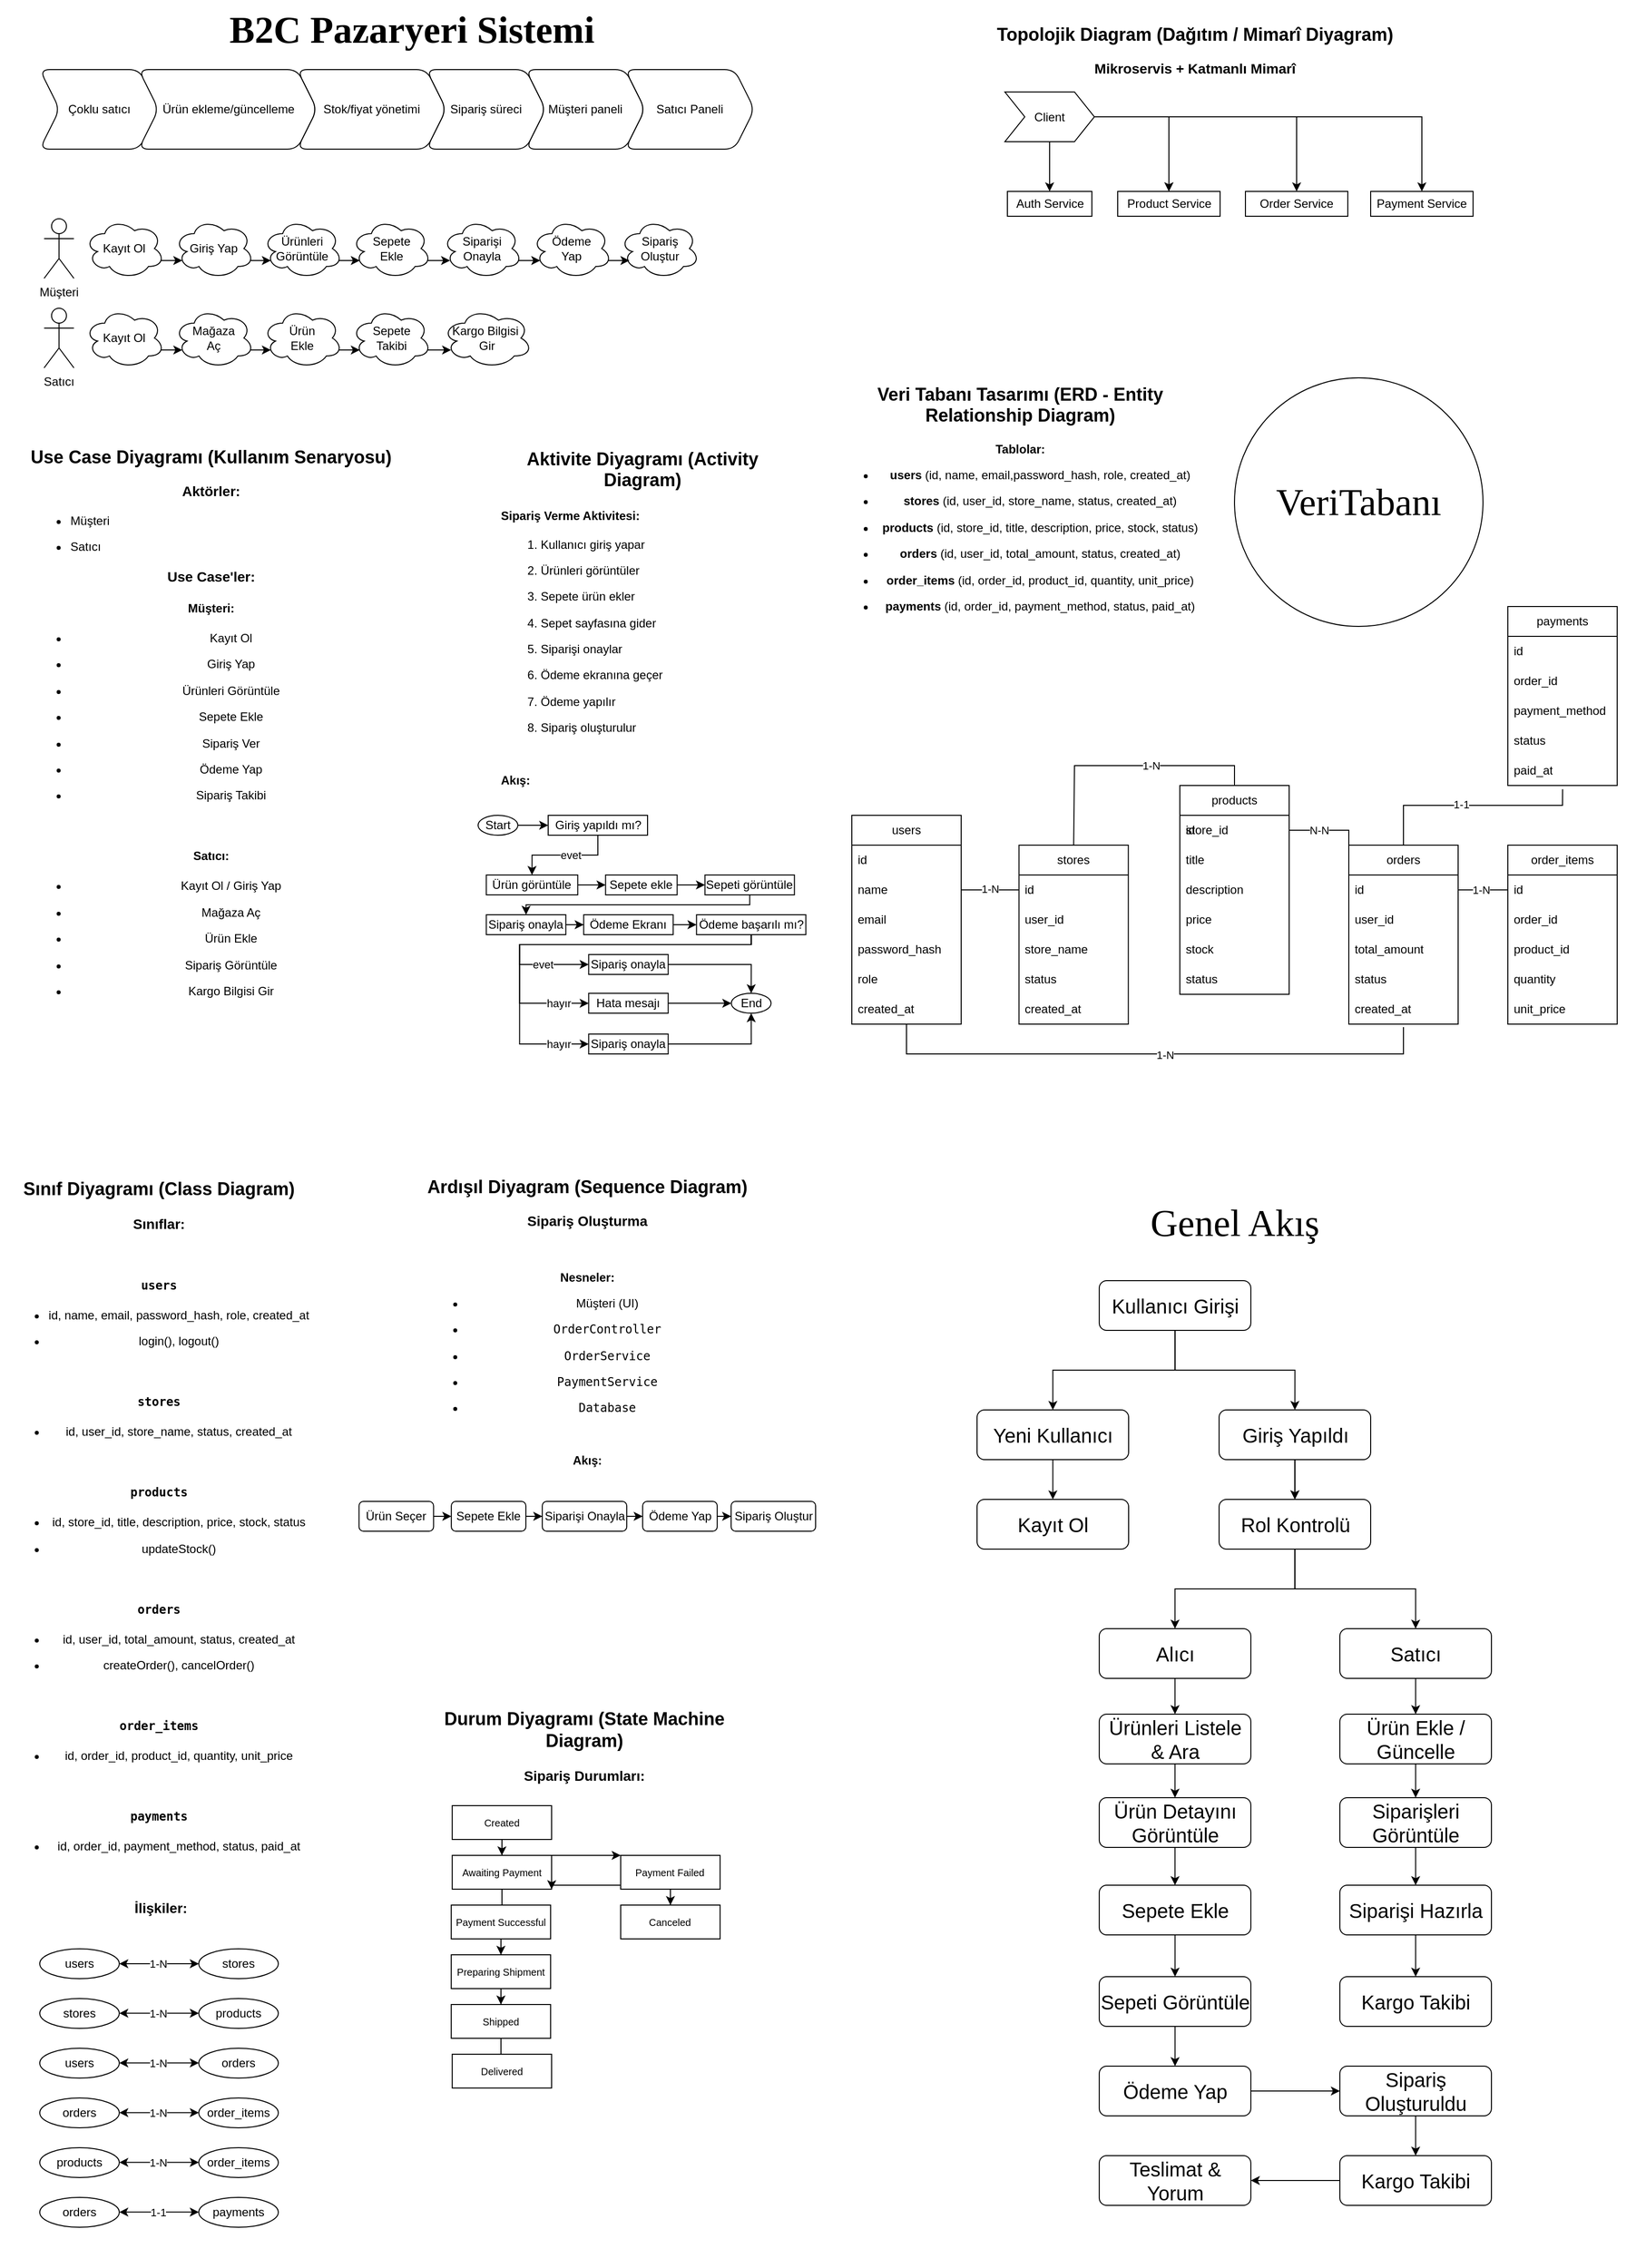 <mxfile version="27.2.0">
  <diagram name="Sayfa -1" id="_KTKGIGH4owa7_KtDede">
    <mxGraphModel dx="2255" dy="1323" grid="1" gridSize="10" guides="1" tooltips="1" connect="1" arrows="1" fold="1" page="1" pageScale="1" pageWidth="827" pageHeight="1169" background="light-dark(#FFFFFF,#1A1A1A)" math="0" shadow="0" adaptiveColors="auto">
      <root>
        <mxCell id="0" />
        <mxCell id="1" parent="0" />
        <mxCell id="8RPmQCgvkoOP3N8Lu9jN-14" value="&lt;br&gt;&lt;h2 data-end=&quot;1658&quot; data-start=&quot;1589&quot;&gt; &lt;strong data-end=&quot;1658&quot; data-start=&quot;1598&quot;&gt;Veri Tabanı Tasarımı (ERD - Entity Relationship Diagram)&lt;/strong&gt;&lt;/h2&gt;&lt;p data-end=&quot;1720&quot; data-start=&quot;1660&quot;&gt;&lt;strong style=&quot;background-color: transparent; color: light-dark(rgb(0, 0, 0), rgb(255, 255, 255));&quot; data-end=&quot;1742&quot; data-start=&quot;1722&quot;&gt;Tablolar:&lt;/strong&gt;&lt;/p&gt;&lt;ul data-end=&quot;2015&quot; data-start=&quot;1744&quot;&gt;&lt;li data-end=&quot;1779&quot; data-start=&quot;1744&quot;&gt;&lt;p data-end=&quot;1779&quot; data-start=&quot;1746&quot;&gt;&lt;strong data-end=&quot;1755&quot; data-start=&quot;1746&quot;&gt;users&lt;/strong&gt; (id, name, email,password_hash, role, created_at)&lt;/p&gt;&lt;/li&gt;&lt;li data-end=&quot;1779&quot; data-start=&quot;1744&quot;&gt;&lt;p data-end=&quot;1779&quot; data-start=&quot;1746&quot;&gt;&lt;strong style=&quot;background-color: transparent; color: light-dark(rgb(0, 0, 0), rgb(255, 255, 255));&quot; data-end=&quot;1947&quot; data-start=&quot;1937&quot;&gt;stores&lt;/strong&gt;&lt;span style=&quot;background-color: transparent; color: light-dark(rgb(0, 0, 0), rgb(255, 255, 255));&quot;&gt;&amp;nbsp;(id, user_id, store_name, status, created_at)&lt;/span&gt;&lt;/p&gt;&lt;/li&gt;&lt;li data-end=&quot;1779&quot; data-start=&quot;1744&quot;&gt;&lt;p data-end=&quot;1779&quot; data-start=&quot;1746&quot;&gt;&lt;strong style=&quot;background-color: transparent; color: light-dark(rgb(0, 0, 0), rgb(255, 255, 255));&quot; data-end=&quot;1794&quot; data-start=&quot;1782&quot;&gt;products&lt;/strong&gt;&lt;span style=&quot;background-color: transparent; color: light-dark(rgb(0, 0, 0), rgb(255, 255, 255));&quot;&gt;&amp;nbsp;(id, store_id, title, description, price, stock, status)&lt;/span&gt;&lt;/p&gt;&lt;/li&gt;&lt;li data-end=&quot;1779&quot; data-start=&quot;1744&quot;&gt;&lt;p data-end=&quot;1779&quot; data-start=&quot;1746&quot;&gt;&lt;strong style=&quot;background-color: transparent; color: light-dark(rgb(0, 0, 0), rgb(255, 255, 255));&quot; data-end=&quot;1844&quot; data-start=&quot;1834&quot;&gt;orders&lt;/strong&gt;&lt;span style=&quot;background-color: transparent; color: light-dark(rgb(0, 0, 0), rgb(255, 255, 255));&quot;&gt;&amp;nbsp;(id, user_id, total_amount, status, created_at)&lt;/span&gt;&lt;/p&gt;&lt;/li&gt;&lt;li data-end=&quot;1779&quot; data-start=&quot;1744&quot;&gt;&lt;p data-end=&quot;1779&quot; data-start=&quot;1746&quot;&gt;&lt;strong style=&quot;background-color: transparent; color: light-dark(rgb(0, 0, 0), rgb(255, 255, 255));&quot; data-end=&quot;1897&quot; data-start=&quot;1882&quot;&gt;order_items&lt;/strong&gt;&lt;span style=&quot;background-color: transparent; color: light-dark(rgb(0, 0, 0), rgb(255, 255, 255));&quot;&gt; (id, order_id, product_id, quantity, unit_price)&lt;/span&gt;&lt;/p&gt;&lt;/li&gt;&lt;li data-end=&quot;1779&quot; data-start=&quot;1744&quot;&gt;&lt;strong style=&quot;background-color: transparent; color: light-dark(rgb(0, 0, 0), rgb(255, 255, 255));&quot; data-end=&quot;1982&quot; data-start=&quot;1970&quot;&gt;payments&lt;/strong&gt;&lt;span style=&quot;background-color: transparent; color: light-dark(rgb(0, 0, 0), rgb(255, 255, 255));&quot;&gt; (id, order_id, payment_method, status, paid_at)&lt;/span&gt;&lt;/li&gt;&lt;/ul&gt;&lt;div&gt;&lt;br&gt;&lt;/div&gt;" style="text;html=1;align=center;verticalAlign=middle;whiteSpace=wrap;rounded=0;labelBackgroundColor=none;" parent="1" vertex="1">
          <mxGeometry x="841.19" y="330" width="368.81" height="340" as="geometry" />
        </mxCell>
        <UserObject label="&lt;h2 style=&quot;text-align: center;&quot; data-start=&quot;2022&quot; data-end=&quot;2080&quot;&gt;&lt;strong data-start=&quot;2031&quot; data-end=&quot;2080&quot;&gt;Topolojik Diagram (Dağıtım / Mimarî Diyagram)&lt;/strong&gt;&lt;/h2&gt;&lt;h3 style=&quot;text-align: center;&quot; data-start=&quot;2168&quot; data-end=&quot;2211&quot;&gt;Mikroservis + Katmanlı Mimarî&lt;/h3&gt;" id="8RPmQCgvkoOP3N8Lu9jN-17">
          <mxCell style="text;whiteSpace=wrap;html=1;labelBackgroundColor=none;rounded=0;" parent="1" vertex="1">
            <mxGeometry x="1000" y="2.5" width="466.38" height="90" as="geometry" />
          </mxCell>
        </UserObject>
        <mxCell id="8RPmQCgvkoOP3N8Lu9jN-21" value="&lt;h2 data-end=&quot;366&quot; data-start=&quot;314&quot;&gt;&lt;strong data-end=&quot;366&quot; data-start=&quot;323&quot;&gt;Use Case Diyagramı (Kullanım Senaryosu)&lt;/strong&gt;&lt;/h2&gt;&lt;h3 data-end=&quot;475&quot; data-start=&quot;459&quot;&gt;Aktörler:&lt;/h3&gt;&lt;ul data-end=&quot;502&quot; data-start=&quot;476&quot;&gt;&lt;li data-end=&quot;485&quot; data-start=&quot;476&quot;&gt;&lt;p style=&quot;text-align: left;&quot; data-end=&quot;485&quot; data-start=&quot;478&quot;&gt;Müşteri&lt;/p&gt;&lt;/li&gt;&lt;li data-end=&quot;485&quot; data-start=&quot;476&quot;&gt;&lt;p style=&quot;text-align: left;&quot; data-end=&quot;485&quot; data-start=&quot;478&quot;&gt;&lt;span style=&quot;background-color: transparent; color: light-dark(rgb(0, 0, 0), rgb(255, 255, 255));&quot;&gt;Satıcı&lt;/span&gt;&lt;/p&gt;&lt;/li&gt;&lt;/ul&gt;&lt;h3 data-end=&quot;523&quot; data-start=&quot;504&quot;&gt;Use Case&#39;ler:&lt;/h3&gt;&lt;h4 data-end=&quot;537&quot; data-start=&quot;524&quot;&gt;Müşteri:&lt;/h4&gt;&lt;ul data-end=&quot;638&quot; data-start=&quot;538&quot;&gt;&lt;li data-end=&quot;548&quot; data-start=&quot;538&quot;&gt;&lt;p data-end=&quot;548&quot; data-start=&quot;540&quot;&gt;Kayıt Ol&lt;/p&gt;&lt;/li&gt;&lt;li data-end=&quot;548&quot; data-start=&quot;538&quot;&gt;&lt;p data-end=&quot;548&quot; data-start=&quot;540&quot;&gt;&lt;span style=&quot;background-color: transparent; color: light-dark(rgb(0, 0, 0), rgb(255, 255, 255));&quot;&gt;Giriş Yap&lt;/span&gt;&lt;/p&gt;&lt;/li&gt;&lt;li data-end=&quot;560&quot; data-start=&quot;549&quot;&gt;&lt;span style=&quot;background-color: transparent; color: light-dark(rgb(0, 0, 0), rgb(255, 255, 255));&quot;&gt;Ürünleri Görüntüle&lt;/span&gt;&lt;/li&gt;&lt;li data-end=&quot;595&quot; data-start=&quot;582&quot;&gt;&lt;p data-end=&quot;595&quot; data-start=&quot;584&quot;&gt;Sepete Ekle&lt;/p&gt;&lt;/li&gt;&lt;li data-end=&quot;609&quot; data-start=&quot;596&quot;&gt;&lt;p data-end=&quot;609&quot; data-start=&quot;598&quot;&gt;Sipariş Ver&lt;/p&gt;&lt;/li&gt;&lt;li data-end=&quot;621&quot; data-start=&quot;610&quot;&gt;&lt;p data-end=&quot;621&quot; data-start=&quot;612&quot;&gt;Ödeme Yap&lt;/p&gt;&lt;/li&gt;&lt;li data-end=&quot;638&quot; data-start=&quot;622&quot;&gt;&lt;p data-end=&quot;638&quot; data-start=&quot;624&quot;&gt;Sipariş Takibi&lt;/p&gt;&lt;/li&gt;&lt;/ul&gt;&lt;h4 data-end=&quot;652&quot; data-start=&quot;640&quot;&gt;&lt;br&gt;&lt;/h4&gt;&lt;h4 data-end=&quot;652&quot; data-start=&quot;640&quot;&gt;Satıcı:&lt;/h4&gt;&lt;ul data-end=&quot;739&quot; data-start=&quot;653&quot;&gt;&lt;li data-end=&quot;675&quot; data-start=&quot;653&quot;&gt;&lt;p data-end=&quot;675&quot; data-start=&quot;655&quot;&gt;Kayıt Ol / Giriş Yap&lt;/p&gt;&lt;/li&gt;&lt;li data-end=&quot;687&quot; data-start=&quot;676&quot;&gt;&lt;p data-end=&quot;687&quot; data-start=&quot;678&quot;&gt;Mağaza Aç&lt;/p&gt;&lt;/li&gt;&lt;li data-end=&quot;699&quot; data-start=&quot;688&quot;&gt;&lt;p data-end=&quot;699&quot; data-start=&quot;690&quot;&gt;Ürün Ekle&lt;/p&gt;&lt;/li&gt;&lt;li data-end=&quot;719&quot; data-start=&quot;700&quot;&gt;&lt;p data-end=&quot;719&quot; data-start=&quot;702&quot;&gt;Sipariş Görüntüle&lt;/p&gt;&lt;/li&gt;&lt;li data-end=&quot;739&quot; data-start=&quot;720&quot;&gt;&lt;p data-end=&quot;739&quot; data-start=&quot;722&quot;&gt;Kargo Bilgisi Gir&lt;/p&gt;&lt;/li&gt;&lt;/ul&gt;" style="text;html=1;align=center;verticalAlign=middle;whiteSpace=wrap;rounded=0;labelBackgroundColor=none;" parent="1" vertex="1">
          <mxGeometry x="-1.221e-15" y="420" width="422.95" height="610" as="geometry" />
        </mxCell>
        <UserObject label="&lt;div style=&quot;text-align: center;&quot;&gt;&lt;br&gt;&lt;/div&gt;&lt;h2 style=&quot;text-align: center;&quot; data-end=&quot;1057&quot; data-start=&quot;1007&quot;&gt;&lt;strong data-end=&quot;1057&quot; data-start=&quot;1016&quot;&gt;Aktivite Diyagramı (Activity Diagram)&lt;/strong&gt;&lt;/h2&gt;&lt;h3 style=&quot;&quot; data-end=&quot;1071&quot; data-start=&quot;1059&quot;&gt;&lt;span style=&quot;background-color: transparent; color: light-dark(rgb(0, 0, 0), rgb(255, 255, 255)); font-size: 12px;&quot;&gt;Sipariş Verme Aktivitesi:&lt;/span&gt;&lt;/h3&gt;&lt;ol data-end=&quot;1375&quot; data-start=&quot;1198&quot;&gt;&lt;li data-end=&quot;1222&quot; data-start=&quot;1198&quot;&gt;&lt;p data-end=&quot;1222&quot; data-start=&quot;1201&quot;&gt;Kullanıcı giriş yapar&lt;/p&gt;&lt;/li&gt;&lt;li data-end=&quot;1245&quot; data-start=&quot;1223&quot;&gt;&lt;p data-end=&quot;1245&quot; data-start=&quot;1226&quot;&gt;Ürünleri görüntüler&lt;/p&gt;&lt;/li&gt;&lt;li data-end=&quot;1266&quot; data-start=&quot;1246&quot;&gt;&lt;p data-end=&quot;1266&quot; data-start=&quot;1249&quot;&gt;Sepete ürün ekler&lt;/p&gt;&lt;/li&gt;&lt;li data-end=&quot;1291&quot; data-start=&quot;1267&quot;&gt;&lt;p data-end=&quot;1291&quot; data-start=&quot;1270&quot;&gt;Sepet sayfasına gider&lt;/p&gt;&lt;/li&gt;&lt;li data-end=&quot;1311&quot; data-start=&quot;1292&quot;&gt;&lt;p data-end=&quot;1311&quot; data-start=&quot;1295&quot;&gt;Siparişi onaylar&lt;/p&gt;&lt;/li&gt;&lt;li data-end=&quot;1335&quot; data-start=&quot;1312&quot;&gt;&lt;p data-end=&quot;1335&quot; data-start=&quot;1315&quot;&gt;Ödeme ekranına geçer&lt;/p&gt;&lt;/li&gt;&lt;li data-end=&quot;1352&quot; data-start=&quot;1336&quot;&gt;&lt;p data-end=&quot;1352&quot; data-start=&quot;1339&quot;&gt;Ödeme yapılır&lt;/p&gt;&lt;/li&gt;&lt;li data-end=&quot;1375&quot; data-start=&quot;1353&quot;&gt;&lt;p data-end=&quot;1375&quot; data-start=&quot;1356&quot;&gt;Sipariş oluşturulur&lt;/p&gt;&lt;br&gt;&lt;/li&gt;&lt;/ol&gt;&lt;p data-end=&quot;1385&quot; data-start=&quot;1377&quot;&gt;&lt;b&gt;Akış:&lt;/b&gt;&lt;/p&gt;&lt;div&gt;&lt;br&gt;&lt;/div&gt;" id="8RPmQCgvkoOP3N8Lu9jN-22">
          <mxCell style="text;html=1;align=left;verticalAlign=middle;whiteSpace=wrap;rounded=0;labelBackgroundColor=none;" parent="1" vertex="1">
            <mxGeometry x="500.75" y="440" width="287" height="360" as="geometry" />
          </mxCell>
        </UserObject>
        <mxCell id="8RPmQCgvkoOP3N8Lu9jN-24" value="&lt;br&gt;&lt;h2 data-end=&quot;1760&quot; data-start=&quot;1716&quot;&gt;&lt;strong data-end=&quot;1760&quot; data-start=&quot;1725&quot;&gt;Sınıf Diyagramı (Class Diagram)&lt;/strong&gt;&lt;/h2&gt;&lt;h3 data-end=&quot;1883&quot; data-start=&quot;1861&quot;&gt;Sınıflar:&lt;/h3&gt;&lt;h4 data-end=&quot;1895&quot; data-start=&quot;1884&quot;&gt;&lt;code data-end=&quot;1895&quot; data-start=&quot;1889&quot;&gt;&lt;br&gt;&lt;/code&gt;&lt;/h4&gt;&lt;h4 data-end=&quot;1895&quot; data-start=&quot;1884&quot;&gt;&lt;code data-end=&quot;1895&quot; data-start=&quot;1889&quot;&gt;users&lt;/code&gt;&lt;/h4&gt;&lt;ul data-end=&quot;1949&quot; data-start=&quot;1896&quot;&gt;&lt;li data-end=&quot;1929&quot; data-start=&quot;1896&quot;&gt;&lt;p data-end=&quot;1929&quot; data-start=&quot;1898&quot;&gt;id, name, email, password_hash, role, created_at&lt;/p&gt;&lt;/li&gt;&lt;li data-end=&quot;1949&quot; data-start=&quot;1930&quot;&gt;&lt;p data-end=&quot;1949&quot; data-start=&quot;1932&quot;&gt;login(), logout()&lt;/p&gt;&lt;/li&gt;&lt;/ul&gt;&lt;h4 data-end=&quot;2159&quot; data-start=&quot;2147&quot;&gt;&lt;code data-end=&quot;2159&quot; data-start=&quot;2152&quot;&gt;&lt;br&gt;&lt;/code&gt;&lt;/h4&gt;&lt;h4 data-end=&quot;2159&quot; data-start=&quot;2147&quot;&gt;&lt;code data-end=&quot;2159&quot; data-start=&quot;2152&quot;&gt;stores&lt;/code&gt;&lt;/h4&gt;&lt;h4 data-end=&quot;1965&quot; data-start=&quot;1951&quot;&gt;&lt;code data-end=&quot;1965&quot; data-start=&quot;1956&quot;&gt;&lt;ul style=&quot;font-family: Helvetica; font-weight: 400;&quot; data-end=&quot;2198&quot; data-start=&quot;2160&quot;&gt;&lt;li data-end=&quot;2198&quot; data-start=&quot;2160&quot;&gt;&lt;p data-end=&quot;2198&quot; data-start=&quot;2162&quot;&gt;id, user_id, store_name, status, created_at&lt;/p&gt;&lt;/li&gt;&lt;/ul&gt;&lt;/code&gt;&lt;/h4&gt;&lt;h4 data-end=&quot;1965&quot; data-start=&quot;1951&quot;&gt;&lt;code data-end=&quot;1965&quot; data-start=&quot;1956&quot;&gt;&lt;br&gt;&lt;/code&gt;&lt;/h4&gt;&lt;h4 data-end=&quot;1965&quot; data-start=&quot;1951&quot;&gt;&lt;code data-end=&quot;1965&quot; data-start=&quot;1956&quot;&gt;products&lt;/code&gt;&lt;/h4&gt;&lt;ul data-end=&quot;2019&quot; data-start=&quot;1966&quot;&gt;&lt;li data-end=&quot;2003&quot; data-start=&quot;1966&quot;&gt;&lt;p data-end=&quot;2003&quot; data-start=&quot;1968&quot;&gt;id, store_id, title, description, price, stock, status&lt;/p&gt;&lt;/li&gt;&lt;li data-end=&quot;2019&quot; data-start=&quot;2004&quot;&gt;&lt;p data-end=&quot;2019&quot; data-start=&quot;2006&quot;&gt;updateStock()&lt;/p&gt;&lt;/li&gt;&lt;/ul&gt;&lt;h4 data-end=&quot;2033&quot; data-start=&quot;2021&quot;&gt;&lt;code data-end=&quot;2033&quot; data-start=&quot;2026&quot;&gt;&lt;br&gt;&lt;/code&gt;&lt;/h4&gt;&lt;h4 data-end=&quot;2033&quot; data-start=&quot;2021&quot;&gt;&lt;font face=&quot;monospace&quot;&gt;orders&lt;/font&gt;&lt;/h4&gt;&lt;ul data-end=&quot;2096&quot; data-start=&quot;2034&quot;&gt;&lt;li data-end=&quot;2065&quot; data-start=&quot;2034&quot;&gt;&lt;p data-end=&quot;2065&quot; data-start=&quot;2036&quot;&gt;id, user_id, total_amount, status, created_at&lt;/p&gt;&lt;/li&gt;&lt;li data-end=&quot;2096&quot; data-start=&quot;2066&quot;&gt;&lt;p data-end=&quot;2096&quot; data-start=&quot;2068&quot;&gt;createOrder(), cancelOrder()&lt;/p&gt;&lt;/li&gt;&lt;/ul&gt;&lt;h4 data-end=&quot;2114&quot; data-start=&quot;2098&quot;&gt;&lt;code data-end=&quot;2114&quot; data-start=&quot;2103&quot;&gt;&lt;br&gt;&lt;/code&gt;&lt;/h4&gt;&lt;h4 data-end=&quot;2114&quot; data-start=&quot;2098&quot;&gt;&lt;font face=&quot;monospace&quot;&gt;order_items&lt;/font&gt;&lt;/h4&gt;&lt;ul data-end=&quot;2145&quot; data-start=&quot;2115&quot;&gt;&lt;li data-end=&quot;2145&quot; data-start=&quot;2115&quot;&gt;&lt;p data-end=&quot;2145&quot; data-start=&quot;2117&quot;&gt;id, order_id, product_id, quantity, unit_price&lt;/p&gt;&lt;/li&gt;&lt;/ul&gt;&lt;h4 data-end=&quot;2114&quot; data-start=&quot;2098&quot;&gt;&lt;font face=&quot;monospace&quot;&gt;&lt;br&gt;&lt;/font&gt;&lt;/h4&gt;&lt;h4 data-end=&quot;2114&quot; data-start=&quot;2098&quot;&gt;&lt;font face=&quot;monospace&quot;&gt;payments&lt;/font&gt;&lt;/h4&gt;&lt;h4 data-end=&quot;2159&quot; data-start=&quot;2147&quot;&gt;&lt;code data-end=&quot;2159&quot; data-start=&quot;2152&quot;&gt;&lt;ul style=&quot;font-family: Helvetica; font-weight: 400;&quot; data-end=&quot;2145&quot; data-start=&quot;2115&quot;&gt;&lt;li data-end=&quot;2145&quot; data-start=&quot;2115&quot;&gt;&lt;p data-end=&quot;2145&quot; data-start=&quot;2117&quot;&gt;id, order_id, payment_method, status, paid_at&lt;/p&gt;&lt;/li&gt;&lt;/ul&gt;&lt;/code&gt;&lt;/h4&gt;&lt;h4 data-end=&quot;2159&quot; data-start=&quot;2147&quot;&gt;&lt;br&gt;&lt;/h4&gt;&lt;h3 data-end=&quot;2217&quot; data-start=&quot;2200&quot;&gt;&amp;nbsp;İlişkiler:&lt;/h3&gt;&lt;div&gt;&lt;br&gt;&lt;/div&gt;" style="text;html=1;align=center;verticalAlign=middle;whiteSpace=wrap;rounded=0;labelBackgroundColor=none;" parent="1" vertex="1">
          <mxGeometry y="1170" width="318" height="771" as="geometry" />
        </mxCell>
        <mxCell id="8RPmQCgvkoOP3N8Lu9jN-25" value="&lt;br&gt;&lt;h2 data-end=&quot;2506&quot; data-start=&quot;2459&quot;&gt;&lt;strong data-end=&quot;2506&quot; data-start=&quot;2467&quot;&gt;Ardışıl Diyagram (Sequence Diagram)&lt;/strong&gt;&lt;/h2&gt;&lt;h3 data-end=&quot;2623&quot; data-start=&quot;2592&quot;&gt;Sipariş Oluşturma&lt;/h3&gt;&lt;br&gt;&lt;p data-end=&quot;2637&quot; data-start=&quot;2624&quot;&gt;&lt;strong data-end=&quot;2637&quot; data-start=&quot;2624&quot;&gt;Nesneler:&lt;/strong&gt;&lt;/p&gt;&lt;ul data-end=&quot;2721&quot; data-start=&quot;2638&quot;&gt;&lt;li data-end=&quot;2652&quot; data-start=&quot;2638&quot;&gt;&lt;p data-end=&quot;2652&quot; data-start=&quot;2640&quot;&gt;Müşteri (UI)&lt;/p&gt;&lt;/li&gt;&lt;li data-end=&quot;2672&quot; data-start=&quot;2653&quot;&gt;&lt;p data-end=&quot;2672&quot; data-start=&quot;2655&quot;&gt;&lt;code data-end=&quot;2672&quot; data-start=&quot;2655&quot;&gt;OrderController&lt;/code&gt;&lt;/p&gt;&lt;/li&gt;&lt;li data-end=&quot;2689&quot; data-start=&quot;2673&quot;&gt;&lt;p data-end=&quot;2689&quot; data-start=&quot;2675&quot;&gt;&lt;code data-end=&quot;2689&quot; data-start=&quot;2675&quot;&gt;OrderService&lt;/code&gt;&lt;/p&gt;&lt;/li&gt;&lt;li data-end=&quot;2708&quot; data-start=&quot;2690&quot;&gt;&lt;p data-end=&quot;2708&quot; data-start=&quot;2692&quot;&gt;&lt;code data-end=&quot;2708&quot; data-start=&quot;2692&quot;&gt;PaymentService&lt;/code&gt;&lt;/p&gt;&lt;/li&gt;&lt;li data-end=&quot;2721&quot; data-start=&quot;2709&quot;&gt;&lt;p data-end=&quot;2721&quot; data-start=&quot;2711&quot;&gt;&lt;code data-end=&quot;2721&quot; data-start=&quot;2711&quot;&gt;Database&lt;/code&gt;&lt;/p&gt;&lt;/li&gt;&lt;/ul&gt;&lt;p data-end=&quot;2731&quot; data-start=&quot;2723&quot;&gt;&lt;br&gt;&lt;/p&gt;&lt;p data-end=&quot;2731&quot; data-start=&quot;2723&quot;&gt;&lt;b&gt;Akış:&lt;/b&gt;&lt;/p&gt;" style="text;html=1;align=center;verticalAlign=middle;whiteSpace=wrap;rounded=0;labelBackgroundColor=none;" parent="1" vertex="1">
          <mxGeometry x="399.88" y="1170" width="380" height="301" as="geometry" />
        </mxCell>
        <UserObject label="&lt;br&gt;&lt;h2 data-end=&quot;3157&quot; data-start=&quot;3105&quot;&gt;&lt;strong data-end=&quot;3157&quot; data-start=&quot;3114&quot;&gt;Durum Diyagramı (State Machine Diagram)&lt;/strong&gt;&lt;/h2&gt;&lt;h3 data-end=&quot;3283&quot; data-start=&quot;3252&quot;&gt;Sipariş Durumları:&lt;/h3&gt;&lt;div&gt;&lt;br&gt;&lt;/div&gt;" id="8RPmQCgvkoOP3N8Lu9jN-26">
          <mxCell style="text;html=1;align=center;verticalAlign=middle;whiteSpace=wrap;rounded=0;labelBackgroundColor=none;" parent="1" vertex="1">
            <mxGeometry x="422.07" y="1686" width="330" height="140" as="geometry" />
          </mxCell>
        </UserObject>
        <mxCell id="8RPmQCgvkoOP3N8Lu9jN-68" style="edgeStyle=orthogonalEdgeStyle;rounded=0;orthogonalLoop=1;jettySize=auto;html=1;entryX=0.5;entryY=0;entryDx=0;entryDy=0;strokeWidth=1;shadow=0;snapToPoint=0;fontSize=10;labelBackgroundColor=none;fontColor=default;" parent="1" source="8RPmQCgvkoOP3N8Lu9jN-69" target="8RPmQCgvkoOP3N8Lu9jN-72" edge="1">
          <mxGeometry relative="1" as="geometry" />
        </mxCell>
        <mxCell id="8RPmQCgvkoOP3N8Lu9jN-69" value="Created" style="rounded=0;whiteSpace=wrap;html=1;strokeWidth=1;shadow=0;snapToPoint=0;fontSize=10;labelBackgroundColor=none;" parent="1" vertex="1">
          <mxGeometry x="453.95" y="1816" width="100" height="34" as="geometry" />
        </mxCell>
        <mxCell id="8RPmQCgvkoOP3N8Lu9jN-70" style="edgeStyle=orthogonalEdgeStyle;rounded=0;orthogonalLoop=1;jettySize=auto;html=1;entryX=0.5;entryY=0;entryDx=0;entryDy=0;strokeWidth=1;shadow=0;snapToPoint=0;fontSize=10;labelBackgroundColor=none;fontColor=default;" parent="1" source="8RPmQCgvkoOP3N8Lu9jN-72" target="8RPmQCgvkoOP3N8Lu9jN-74" edge="1">
          <mxGeometry relative="1" as="geometry" />
        </mxCell>
        <mxCell id="8RPmQCgvkoOP3N8Lu9jN-71" style="edgeStyle=orthogonalEdgeStyle;rounded=0;orthogonalLoop=1;jettySize=auto;html=1;exitX=1;exitY=0;exitDx=0;exitDy=0;entryX=0;entryY=0;entryDx=0;entryDy=0;shadow=0;labelBackgroundColor=none;fontColor=default;" parent="1" source="8RPmQCgvkoOP3N8Lu9jN-72" target="8RPmQCgvkoOP3N8Lu9jN-82" edge="1">
          <mxGeometry relative="1" as="geometry">
            <Array as="points">
              <mxPoint x="554.45" y="1866" />
            </Array>
          </mxGeometry>
        </mxCell>
        <mxCell id="8RPmQCgvkoOP3N8Lu9jN-72" value="Awaiting Payment" style="rounded=0;whiteSpace=wrap;html=1;strokeWidth=1;shadow=0;snapToPoint=0;fontSize=10;labelBackgroundColor=none;" parent="1" vertex="1">
          <mxGeometry x="453.95" y="1866" width="100" height="34" as="geometry" />
        </mxCell>
        <mxCell id="8RPmQCgvkoOP3N8Lu9jN-73" style="edgeStyle=orthogonalEdgeStyle;rounded=0;orthogonalLoop=1;jettySize=auto;html=1;entryX=0.5;entryY=0;entryDx=0;entryDy=0;strokeWidth=1;shadow=0;snapToPoint=0;fontSize=10;labelBackgroundColor=none;fontColor=default;" parent="1" source="8RPmQCgvkoOP3N8Lu9jN-74" target="8RPmQCgvkoOP3N8Lu9jN-76" edge="1">
          <mxGeometry relative="1" as="geometry" />
        </mxCell>
        <mxCell id="8RPmQCgvkoOP3N8Lu9jN-74" value="Payment Successful" style="rounded=0;whiteSpace=wrap;html=1;strokeWidth=1;shadow=0;snapToPoint=0;fontSize=10;labelBackgroundColor=none;" parent="1" vertex="1">
          <mxGeometry x="452.95" y="1916" width="100" height="34" as="geometry" />
        </mxCell>
        <mxCell id="8RPmQCgvkoOP3N8Lu9jN-75" style="edgeStyle=orthogonalEdgeStyle;rounded=0;orthogonalLoop=1;jettySize=auto;html=1;entryX=0.5;entryY=0;entryDx=0;entryDy=0;strokeWidth=1;shadow=0;snapToPoint=0;fontSize=10;labelBackgroundColor=none;fontColor=default;" parent="1" source="8RPmQCgvkoOP3N8Lu9jN-76" target="8RPmQCgvkoOP3N8Lu9jN-78" edge="1">
          <mxGeometry relative="1" as="geometry" />
        </mxCell>
        <mxCell id="8RPmQCgvkoOP3N8Lu9jN-76" value="Preparing Shipment" style="rounded=0;whiteSpace=wrap;html=1;strokeWidth=1;shadow=0;snapToPoint=0;fontSize=10;labelBackgroundColor=none;" parent="1" vertex="1">
          <mxGeometry x="452.95" y="1966" width="100" height="34" as="geometry" />
        </mxCell>
        <mxCell id="8RPmQCgvkoOP3N8Lu9jN-77" style="edgeStyle=orthogonalEdgeStyle;rounded=0;orthogonalLoop=1;jettySize=auto;html=1;entryX=0.5;entryY=0;entryDx=0;entryDy=0;strokeWidth=1;shadow=0;snapToPoint=0;fontSize=10;labelBackgroundColor=none;fontColor=default;" parent="1" source="8RPmQCgvkoOP3N8Lu9jN-78" target="8RPmQCgvkoOP3N8Lu9jN-79" edge="1">
          <mxGeometry relative="1" as="geometry" />
        </mxCell>
        <mxCell id="8RPmQCgvkoOP3N8Lu9jN-78" value="Shipped" style="rounded=0;whiteSpace=wrap;html=1;strokeWidth=1;shadow=0;snapToPoint=0;fontSize=10;labelBackgroundColor=none;" parent="1" vertex="1">
          <mxGeometry x="452.95" y="2016" width="100" height="34" as="geometry" />
        </mxCell>
        <mxCell id="8RPmQCgvkoOP3N8Lu9jN-79" value="Delivered" style="rounded=0;whiteSpace=wrap;html=1;strokeWidth=1;shadow=0;snapToPoint=0;fontSize=10;labelBackgroundColor=none;" parent="1" vertex="1">
          <mxGeometry x="453.95" y="2066" width="100" height="34" as="geometry" />
        </mxCell>
        <mxCell id="8RPmQCgvkoOP3N8Lu9jN-80" style="edgeStyle=orthogonalEdgeStyle;rounded=0;orthogonalLoop=1;jettySize=auto;html=1;exitX=0;exitY=1;exitDx=0;exitDy=0;entryX=1;entryY=1;entryDx=0;entryDy=0;shadow=0;labelBackgroundColor=none;fontColor=default;" parent="1" source="8RPmQCgvkoOP3N8Lu9jN-82" target="8RPmQCgvkoOP3N8Lu9jN-72" edge="1">
          <mxGeometry relative="1" as="geometry">
            <Array as="points">
              <mxPoint x="573.45" y="1896" />
              <mxPoint x="573.45" y="1896" />
            </Array>
          </mxGeometry>
        </mxCell>
        <mxCell id="8RPmQCgvkoOP3N8Lu9jN-81" style="edgeStyle=orthogonalEdgeStyle;rounded=0;orthogonalLoop=1;jettySize=auto;html=1;shadow=0;labelBackgroundColor=none;fontColor=default;" parent="1" source="8RPmQCgvkoOP3N8Lu9jN-82" target="8RPmQCgvkoOP3N8Lu9jN-83" edge="1">
          <mxGeometry relative="1" as="geometry" />
        </mxCell>
        <mxCell id="8RPmQCgvkoOP3N8Lu9jN-82" value="Payment Failed" style="rounded=0;whiteSpace=wrap;html=1;strokeWidth=1;shadow=0;snapToPoint=0;fontSize=10;labelBackgroundColor=none;" parent="1" vertex="1">
          <mxGeometry x="623.45" y="1866" width="100" height="34" as="geometry" />
        </mxCell>
        <mxCell id="8RPmQCgvkoOP3N8Lu9jN-83" value="Canceled" style="rounded=0;whiteSpace=wrap;html=1;strokeWidth=1;shadow=0;snapToPoint=0;fontSize=10;labelBackgroundColor=none;" parent="1" vertex="1">
          <mxGeometry x="623.45" y="1916" width="100" height="34" as="geometry" />
        </mxCell>
        <mxCell id="8RPmQCgvkoOP3N8Lu9jN-84" value="users" style="ellipse;whiteSpace=wrap;html=1;labelBackgroundColor=none;rounded=0;" parent="1" vertex="1">
          <mxGeometry x="39" y="1960" width="80" height="30" as="geometry" />
        </mxCell>
        <mxCell id="8RPmQCgvkoOP3N8Lu9jN-85" value="stores" style="ellipse;whiteSpace=wrap;html=1;labelBackgroundColor=none;rounded=0;" parent="1" vertex="1">
          <mxGeometry x="199" y="1960" width="80" height="30" as="geometry" />
        </mxCell>
        <mxCell id="8RPmQCgvkoOP3N8Lu9jN-89" value="stores" style="ellipse;whiteSpace=wrap;html=1;labelBackgroundColor=none;rounded=0;" parent="1" vertex="1">
          <mxGeometry x="39" y="2010" width="80" height="30" as="geometry" />
        </mxCell>
        <mxCell id="8RPmQCgvkoOP3N8Lu9jN-90" value="products" style="ellipse;whiteSpace=wrap;html=1;labelBackgroundColor=none;rounded=0;" parent="1" vertex="1">
          <mxGeometry x="199" y="2010" width="80" height="30" as="geometry" />
        </mxCell>
        <mxCell id="8RPmQCgvkoOP3N8Lu9jN-91" value="users" style="ellipse;whiteSpace=wrap;html=1;labelBackgroundColor=none;rounded=0;" parent="1" vertex="1">
          <mxGeometry x="39" y="2060" width="80" height="30" as="geometry" />
        </mxCell>
        <mxCell id="8RPmQCgvkoOP3N8Lu9jN-92" value="orders" style="ellipse;whiteSpace=wrap;html=1;labelBackgroundColor=none;rounded=0;" parent="1" vertex="1">
          <mxGeometry x="199" y="2060" width="80" height="30" as="geometry" />
        </mxCell>
        <mxCell id="8RPmQCgvkoOP3N8Lu9jN-93" value="order_items" style="ellipse;whiteSpace=wrap;html=1;labelBackgroundColor=none;rounded=0;" parent="1" vertex="1">
          <mxGeometry x="199" y="2110" width="80" height="30" as="geometry" />
        </mxCell>
        <mxCell id="8RPmQCgvkoOP3N8Lu9jN-94" value="order_items" style="ellipse;whiteSpace=wrap;html=1;labelBackgroundColor=none;rounded=0;" parent="1" vertex="1">
          <mxGeometry x="199" y="2160" width="80" height="30" as="geometry" />
        </mxCell>
        <mxCell id="8RPmQCgvkoOP3N8Lu9jN-95" value="orders" style="ellipse;whiteSpace=wrap;html=1;labelBackgroundColor=none;rounded=0;" parent="1" vertex="1">
          <mxGeometry x="39" y="2110" width="80" height="30" as="geometry" />
        </mxCell>
        <mxCell id="8RPmQCgvkoOP3N8Lu9jN-96" value="products" style="ellipse;whiteSpace=wrap;html=1;labelBackgroundColor=none;rounded=0;" parent="1" vertex="1">
          <mxGeometry x="39" y="2160" width="80" height="30" as="geometry" />
        </mxCell>
        <mxCell id="8RPmQCgvkoOP3N8Lu9jN-104" value="" style="endArrow=classic;startArrow=classic;html=1;rounded=0;entryX=0;entryY=0.5;entryDx=0;entryDy=0;exitX=1;exitY=0.5;exitDx=0;exitDy=0;" parent="1" source="8RPmQCgvkoOP3N8Lu9jN-84" target="8RPmQCgvkoOP3N8Lu9jN-85" edge="1">
          <mxGeometry width="50" height="50" relative="1" as="geometry">
            <mxPoint x="9" y="1925" as="sourcePoint" />
            <mxPoint x="59" y="1875" as="targetPoint" />
          </mxGeometry>
        </mxCell>
        <mxCell id="8RPmQCgvkoOP3N8Lu9jN-105" value="1-N" style="edgeLabel;html=1;align=center;verticalAlign=middle;resizable=0;points=[];" parent="8RPmQCgvkoOP3N8Lu9jN-104" vertex="1" connectable="0">
          <mxGeometry x="-0.087" relative="1" as="geometry">
            <mxPoint x="2" as="offset" />
          </mxGeometry>
        </mxCell>
        <mxCell id="8RPmQCgvkoOP3N8Lu9jN-107" value="" style="endArrow=classic;startArrow=classic;html=1;rounded=0;entryX=0;entryY=0.5;entryDx=0;entryDy=0;exitX=1;exitY=0.5;exitDx=0;exitDy=0;" parent="1" edge="1">
          <mxGeometry width="50" height="50" relative="1" as="geometry">
            <mxPoint x="119" y="2024.76" as="sourcePoint" />
            <mxPoint x="199" y="2024.76" as="targetPoint" />
            <Array as="points">
              <mxPoint x="149" y="2024.76" />
            </Array>
          </mxGeometry>
        </mxCell>
        <mxCell id="8RPmQCgvkoOP3N8Lu9jN-108" value="1-N" style="edgeLabel;html=1;align=center;verticalAlign=middle;resizable=0;points=[];" parent="8RPmQCgvkoOP3N8Lu9jN-107" vertex="1" connectable="0">
          <mxGeometry x="-0.087" relative="1" as="geometry">
            <mxPoint x="2" as="offset" />
          </mxGeometry>
        </mxCell>
        <mxCell id="8RPmQCgvkoOP3N8Lu9jN-109" value="" style="endArrow=classic;startArrow=classic;html=1;rounded=0;entryX=0;entryY=0.5;entryDx=0;entryDy=0;exitX=1;exitY=0.5;exitDx=0;exitDy=0;" parent="1" edge="1">
          <mxGeometry width="50" height="50" relative="1" as="geometry">
            <mxPoint x="119" y="2074.76" as="sourcePoint" />
            <mxPoint x="199" y="2074.76" as="targetPoint" />
          </mxGeometry>
        </mxCell>
        <mxCell id="8RPmQCgvkoOP3N8Lu9jN-110" value="1-N" style="edgeLabel;html=1;align=center;verticalAlign=middle;resizable=0;points=[];" parent="8RPmQCgvkoOP3N8Lu9jN-109" vertex="1" connectable="0">
          <mxGeometry x="-0.087" relative="1" as="geometry">
            <mxPoint x="2" as="offset" />
          </mxGeometry>
        </mxCell>
        <mxCell id="8RPmQCgvkoOP3N8Lu9jN-111" value="" style="endArrow=classic;startArrow=classic;html=1;rounded=0;entryX=0;entryY=0.5;entryDx=0;entryDy=0;exitX=1;exitY=0.5;exitDx=0;exitDy=0;" parent="1" edge="1">
          <mxGeometry width="50" height="50" relative="1" as="geometry">
            <mxPoint x="119" y="2124.76" as="sourcePoint" />
            <mxPoint x="199" y="2124.76" as="targetPoint" />
          </mxGeometry>
        </mxCell>
        <mxCell id="8RPmQCgvkoOP3N8Lu9jN-112" value="1-N" style="edgeLabel;html=1;align=center;verticalAlign=middle;resizable=0;points=[];" parent="8RPmQCgvkoOP3N8Lu9jN-111" vertex="1" connectable="0">
          <mxGeometry x="-0.087" relative="1" as="geometry">
            <mxPoint x="2" as="offset" />
          </mxGeometry>
        </mxCell>
        <mxCell id="8RPmQCgvkoOP3N8Lu9jN-113" value="" style="endArrow=classic;startArrow=classic;html=1;rounded=0;entryX=0;entryY=0.5;entryDx=0;entryDy=0;exitX=1;exitY=0.5;exitDx=0;exitDy=0;" parent="1" edge="1">
          <mxGeometry width="50" height="50" relative="1" as="geometry">
            <mxPoint x="119" y="2174.76" as="sourcePoint" />
            <mxPoint x="199" y="2174.76" as="targetPoint" />
          </mxGeometry>
        </mxCell>
        <mxCell id="8RPmQCgvkoOP3N8Lu9jN-114" value="1-N" style="edgeLabel;html=1;align=center;verticalAlign=middle;resizable=0;points=[];" parent="8RPmQCgvkoOP3N8Lu9jN-113" vertex="1" connectable="0">
          <mxGeometry x="-0.087" relative="1" as="geometry">
            <mxPoint x="2" as="offset" />
          </mxGeometry>
        </mxCell>
        <mxCell id="8RPmQCgvkoOP3N8Lu9jN-118" style="edgeStyle=orthogonalEdgeStyle;rounded=0;orthogonalLoop=1;jettySize=auto;html=1;" parent="1" source="8RPmQCgvkoOP3N8Lu9jN-116" target="8RPmQCgvkoOP3N8Lu9jN-117" edge="1">
          <mxGeometry relative="1" as="geometry" />
        </mxCell>
        <mxCell id="8RPmQCgvkoOP3N8Lu9jN-116" value="Start" style="ellipse;whiteSpace=wrap;html=1;" parent="1" vertex="1">
          <mxGeometry x="480" y="820" width="40" height="20" as="geometry" />
        </mxCell>
        <mxCell id="8RPmQCgvkoOP3N8Lu9jN-134" style="edgeStyle=orthogonalEdgeStyle;rounded=0;orthogonalLoop=1;jettySize=auto;html=1;exitX=0.5;exitY=1;exitDx=0;exitDy=0;entryX=0.5;entryY=0;entryDx=0;entryDy=0;" parent="1" source="8RPmQCgvkoOP3N8Lu9jN-117" target="8RPmQCgvkoOP3N8Lu9jN-120" edge="1">
          <mxGeometry relative="1" as="geometry" />
        </mxCell>
        <mxCell id="8RPmQCgvkoOP3N8Lu9jN-135" value="evet" style="edgeLabel;html=1;align=center;verticalAlign=middle;resizable=0;points=[];" parent="8RPmQCgvkoOP3N8Lu9jN-134" vertex="1" connectable="0">
          <mxGeometry x="-0.342" y="-2" relative="1" as="geometry">
            <mxPoint x="-13" y="2" as="offset" />
          </mxGeometry>
        </mxCell>
        <mxCell id="8RPmQCgvkoOP3N8Lu9jN-117" value="Giriş yapıldı mı?" style="rounded=0;whiteSpace=wrap;html=1;" parent="1" vertex="1">
          <mxGeometry x="550.5" y="820" width="100" height="20" as="geometry" />
        </mxCell>
        <mxCell id="8RPmQCgvkoOP3N8Lu9jN-124" style="edgeStyle=orthogonalEdgeStyle;rounded=0;orthogonalLoop=1;jettySize=auto;html=1;" parent="1" source="8RPmQCgvkoOP3N8Lu9jN-120" target="8RPmQCgvkoOP3N8Lu9jN-123" edge="1">
          <mxGeometry relative="1" as="geometry" />
        </mxCell>
        <mxCell id="8RPmQCgvkoOP3N8Lu9jN-120" value="Ürün görüntüle" style="rounded=0;whiteSpace=wrap;html=1;" parent="1" vertex="1">
          <mxGeometry x="488.25" y="880" width="92" height="20" as="geometry" />
        </mxCell>
        <mxCell id="8RPmQCgvkoOP3N8Lu9jN-136" style="edgeStyle=orthogonalEdgeStyle;rounded=0;orthogonalLoop=1;jettySize=auto;html=1;entryX=0;entryY=0.5;entryDx=0;entryDy=0;" parent="1" source="8RPmQCgvkoOP3N8Lu9jN-123" target="8RPmQCgvkoOP3N8Lu9jN-125" edge="1">
          <mxGeometry relative="1" as="geometry" />
        </mxCell>
        <mxCell id="8RPmQCgvkoOP3N8Lu9jN-123" value="Sepete ekle" style="rounded=0;whiteSpace=wrap;html=1;" parent="1" vertex="1">
          <mxGeometry x="608.25" y="880" width="72" height="20" as="geometry" />
        </mxCell>
        <mxCell id="8RPmQCgvkoOP3N8Lu9jN-138" style="edgeStyle=orthogonalEdgeStyle;rounded=0;orthogonalLoop=1;jettySize=auto;html=1;entryX=0.5;entryY=0;entryDx=0;entryDy=0;" parent="1" source="8RPmQCgvkoOP3N8Lu9jN-125" target="8RPmQCgvkoOP3N8Lu9jN-128" edge="1">
          <mxGeometry relative="1" as="geometry">
            <mxPoint x="588.25" y="950" as="targetPoint" />
            <Array as="points">
              <mxPoint x="753.25" y="910" />
              <mxPoint x="528.25" y="910" />
              <mxPoint x="528.25" y="920" />
            </Array>
          </mxGeometry>
        </mxCell>
        <mxCell id="8RPmQCgvkoOP3N8Lu9jN-125" value="Sepeti görüntüle" style="rounded=0;whiteSpace=wrap;html=1;" parent="1" vertex="1">
          <mxGeometry x="708.25" y="880" width="90" height="20" as="geometry" />
        </mxCell>
        <mxCell id="8RPmQCgvkoOP3N8Lu9jN-139" style="edgeStyle=orthogonalEdgeStyle;rounded=0;orthogonalLoop=1;jettySize=auto;html=1;" parent="1" source="8RPmQCgvkoOP3N8Lu9jN-128" target="8RPmQCgvkoOP3N8Lu9jN-133" edge="1">
          <mxGeometry relative="1" as="geometry" />
        </mxCell>
        <mxCell id="8RPmQCgvkoOP3N8Lu9jN-128" value="Sipariş onayla" style="rounded=0;whiteSpace=wrap;html=1;" parent="1" vertex="1">
          <mxGeometry x="488.25" y="920" width="80" height="20" as="geometry" />
        </mxCell>
        <mxCell id="8RPmQCgvkoOP3N8Lu9jN-144" style="edgeStyle=orthogonalEdgeStyle;rounded=0;orthogonalLoop=1;jettySize=auto;html=1;entryX=0;entryY=0.5;entryDx=0;entryDy=0;" parent="1" source="8RPmQCgvkoOP3N8Lu9jN-133" target="8RPmQCgvkoOP3N8Lu9jN-143" edge="1">
          <mxGeometry relative="1" as="geometry" />
        </mxCell>
        <mxCell id="8RPmQCgvkoOP3N8Lu9jN-133" value="Ödeme Ekranı" style="rounded=0;whiteSpace=wrap;html=1;" parent="1" vertex="1">
          <mxGeometry x="586.25" y="920" width="90" height="20" as="geometry" />
        </mxCell>
        <mxCell id="8RPmQCgvkoOP3N8Lu9jN-152" style="edgeStyle=orthogonalEdgeStyle;rounded=0;orthogonalLoop=1;jettySize=auto;html=1;entryX=0;entryY=0.5;entryDx=0;entryDy=0;" parent="1" source="8RPmQCgvkoOP3N8Lu9jN-143" target="8RPmQCgvkoOP3N8Lu9jN-151" edge="1">
          <mxGeometry relative="1" as="geometry">
            <Array as="points">
              <mxPoint x="754.75" y="950" />
              <mxPoint x="521.75" y="950" />
              <mxPoint x="521.75" y="970" />
            </Array>
          </mxGeometry>
        </mxCell>
        <mxCell id="8RPmQCgvkoOP3N8Lu9jN-153" value="evet" style="edgeLabel;html=1;align=center;verticalAlign=middle;resizable=0;points=[];" parent="8RPmQCgvkoOP3N8Lu9jN-152" vertex="1" connectable="0">
          <mxGeometry x="-0.026" relative="1" as="geometry">
            <mxPoint x="-58" y="20" as="offset" />
          </mxGeometry>
        </mxCell>
        <mxCell id="8RPmQCgvkoOP3N8Lu9jN-159" style="edgeStyle=orthogonalEdgeStyle;rounded=0;orthogonalLoop=1;jettySize=auto;html=1;exitX=0.5;exitY=1;exitDx=0;exitDy=0;entryX=0;entryY=0.5;entryDx=0;entryDy=0;" parent="1" source="8RPmQCgvkoOP3N8Lu9jN-143" target="8RPmQCgvkoOP3N8Lu9jN-155" edge="1">
          <mxGeometry relative="1" as="geometry">
            <Array as="points">
              <mxPoint x="754.75" y="950" />
              <mxPoint x="521.75" y="950" />
              <mxPoint x="521.75" y="1009" />
            </Array>
          </mxGeometry>
        </mxCell>
        <mxCell id="8RPmQCgvkoOP3N8Lu9jN-161" value="hayır" style="edgeLabel;html=1;align=center;verticalAlign=middle;resizable=0;points=[];" parent="8RPmQCgvkoOP3N8Lu9jN-159" vertex="1" connectable="0">
          <mxGeometry x="0.816" y="1" relative="1" as="geometry">
            <mxPoint x="4" y="1" as="offset" />
          </mxGeometry>
        </mxCell>
        <mxCell id="8RPmQCgvkoOP3N8Lu9jN-171" style="edgeStyle=orthogonalEdgeStyle;rounded=0;orthogonalLoop=1;jettySize=auto;html=1;entryX=0;entryY=0.5;entryDx=0;entryDy=0;" parent="1" source="8RPmQCgvkoOP3N8Lu9jN-143" target="8RPmQCgvkoOP3N8Lu9jN-164" edge="1">
          <mxGeometry relative="1" as="geometry">
            <Array as="points">
              <mxPoint x="754.75" y="950" />
              <mxPoint x="521.75" y="950" />
              <mxPoint x="521.75" y="1050" />
            </Array>
          </mxGeometry>
        </mxCell>
        <mxCell id="8RPmQCgvkoOP3N8Lu9jN-172" value="hayır" style="edgeLabel;html=1;align=center;verticalAlign=middle;resizable=0;points=[];" parent="8RPmQCgvkoOP3N8Lu9jN-171" vertex="1" connectable="0">
          <mxGeometry x="0.812" relative="1" as="geometry">
            <mxPoint x="8" as="offset" />
          </mxGeometry>
        </mxCell>
        <mxCell id="8RPmQCgvkoOP3N8Lu9jN-143" value="Ödeme başarılı mı?" style="rounded=0;whiteSpace=wrap;html=1;" parent="1" vertex="1">
          <mxGeometry x="699.75" y="920" width="110" height="20" as="geometry" />
        </mxCell>
        <mxCell id="8RPmQCgvkoOP3N8Lu9jN-166" style="edgeStyle=orthogonalEdgeStyle;rounded=0;orthogonalLoop=1;jettySize=auto;html=1;entryX=0.5;entryY=0;entryDx=0;entryDy=0;" parent="1" source="8RPmQCgvkoOP3N8Lu9jN-151" target="8RPmQCgvkoOP3N8Lu9jN-165" edge="1">
          <mxGeometry relative="1" as="geometry" />
        </mxCell>
        <mxCell id="8RPmQCgvkoOP3N8Lu9jN-151" value="Sipariş onayla" style="rounded=0;whiteSpace=wrap;html=1;" parent="1" vertex="1">
          <mxGeometry x="591.25" y="960" width="80" height="20" as="geometry" />
        </mxCell>
        <mxCell id="8RPmQCgvkoOP3N8Lu9jN-168" style="edgeStyle=orthogonalEdgeStyle;rounded=0;orthogonalLoop=1;jettySize=auto;html=1;entryX=0;entryY=0.5;entryDx=0;entryDy=0;" parent="1" source="8RPmQCgvkoOP3N8Lu9jN-155" target="8RPmQCgvkoOP3N8Lu9jN-165" edge="1">
          <mxGeometry relative="1" as="geometry" />
        </mxCell>
        <mxCell id="8RPmQCgvkoOP3N8Lu9jN-155" value="Hata mesajı" style="rounded=0;whiteSpace=wrap;html=1;" parent="1" vertex="1">
          <mxGeometry x="591.25" y="999" width="80" height="20" as="geometry" />
        </mxCell>
        <mxCell id="8RPmQCgvkoOP3N8Lu9jN-170" style="edgeStyle=orthogonalEdgeStyle;rounded=0;orthogonalLoop=1;jettySize=auto;html=1;entryX=0.5;entryY=1;entryDx=0;entryDy=0;" parent="1" source="8RPmQCgvkoOP3N8Lu9jN-164" target="8RPmQCgvkoOP3N8Lu9jN-165" edge="1">
          <mxGeometry relative="1" as="geometry" />
        </mxCell>
        <mxCell id="8RPmQCgvkoOP3N8Lu9jN-164" value="Sipariş onayla" style="rounded=0;whiteSpace=wrap;html=1;" parent="1" vertex="1">
          <mxGeometry x="591.25" y="1040" width="80" height="20" as="geometry" />
        </mxCell>
        <mxCell id="8RPmQCgvkoOP3N8Lu9jN-165" value="End" style="ellipse;whiteSpace=wrap;html=1;" parent="1" vertex="1">
          <mxGeometry x="734.75" y="999" width="40" height="20" as="geometry" />
        </mxCell>
        <mxCell id="8RPmQCgvkoOP3N8Lu9jN-173" value="Müşteri" style="shape=umlActor;verticalLabelPosition=bottom;verticalAlign=top;html=1;outlineConnect=0;" parent="1" vertex="1">
          <mxGeometry x="43.37" y="220" width="30" height="60" as="geometry" />
        </mxCell>
        <mxCell id="8RPmQCgvkoOP3N8Lu9jN-177" value="Satıcı" style="shape=umlActor;verticalLabelPosition=bottom;verticalAlign=top;html=1;outlineConnect=0;" parent="1" vertex="1">
          <mxGeometry x="43.37" y="310" width="30" height="60" as="geometry" />
        </mxCell>
        <mxCell id="8RPmQCgvkoOP3N8Lu9jN-181" value="Kayıt Ol" style="ellipse;shape=cloud;whiteSpace=wrap;html=1;" parent="1" vertex="1">
          <mxGeometry x="84.37" y="220" width="80" height="60" as="geometry" />
        </mxCell>
        <mxCell id="8RPmQCgvkoOP3N8Lu9jN-182" value="Giriş Yap" style="ellipse;shape=cloud;whiteSpace=wrap;html=1;" parent="1" vertex="1">
          <mxGeometry x="174.37" y="220" width="80" height="60" as="geometry" />
        </mxCell>
        <mxCell id="8RPmQCgvkoOP3N8Lu9jN-183" value="Ürünleri Görüntüle" style="ellipse;shape=cloud;whiteSpace=wrap;html=1;" parent="1" vertex="1">
          <mxGeometry x="263.37" y="220" width="80" height="60" as="geometry" />
        </mxCell>
        <mxCell id="8RPmQCgvkoOP3N8Lu9jN-184" value="Sepete &lt;br&gt;Ekle" style="ellipse;shape=cloud;whiteSpace=wrap;html=1;" parent="1" vertex="1">
          <mxGeometry x="352.62" y="220" width="80" height="60" as="geometry" />
        </mxCell>
        <mxCell id="8RPmQCgvkoOP3N8Lu9jN-185" value="Siparişi Onayla" style="ellipse;shape=cloud;whiteSpace=wrap;html=1;" parent="1" vertex="1">
          <mxGeometry x="444.12" y="220" width="80" height="60" as="geometry" />
        </mxCell>
        <mxCell id="8RPmQCgvkoOP3N8Lu9jN-186" value="Ödeme &lt;br&gt;Yap" style="ellipse;shape=cloud;whiteSpace=wrap;html=1;" parent="1" vertex="1">
          <mxGeometry x="534.37" y="220" width="80" height="60" as="geometry" />
        </mxCell>
        <mxCell id="8RPmQCgvkoOP3N8Lu9jN-187" value="Sipariş Oluştur" style="ellipse;shape=cloud;whiteSpace=wrap;html=1;" parent="1" vertex="1">
          <mxGeometry x="622.62" y="220" width="80" height="60" as="geometry" />
        </mxCell>
        <mxCell id="8RPmQCgvkoOP3N8Lu9jN-192" style="edgeStyle=orthogonalEdgeStyle;rounded=0;orthogonalLoop=1;jettySize=auto;html=1;exitX=0.96;exitY=0.7;exitDx=0;exitDy=0;exitPerimeter=0;entryX=0.1;entryY=0.697;entryDx=0;entryDy=0;entryPerimeter=0;" parent="1" source="8RPmQCgvkoOP3N8Lu9jN-181" target="8RPmQCgvkoOP3N8Lu9jN-182" edge="1">
          <mxGeometry relative="1" as="geometry" />
        </mxCell>
        <mxCell id="8RPmQCgvkoOP3N8Lu9jN-193" style="edgeStyle=orthogonalEdgeStyle;rounded=0;orthogonalLoop=1;jettySize=auto;html=1;exitX=0.96;exitY=0.7;exitDx=0;exitDy=0;exitPerimeter=0;entryX=0.101;entryY=0.701;entryDx=0;entryDy=0;entryPerimeter=0;" parent="1" source="8RPmQCgvkoOP3N8Lu9jN-182" target="8RPmQCgvkoOP3N8Lu9jN-183" edge="1">
          <mxGeometry relative="1" as="geometry" />
        </mxCell>
        <mxCell id="8RPmQCgvkoOP3N8Lu9jN-194" style="edgeStyle=orthogonalEdgeStyle;rounded=0;orthogonalLoop=1;jettySize=auto;html=1;exitX=0.96;exitY=0.7;exitDx=0;exitDy=0;exitPerimeter=0;entryX=0.105;entryY=0.713;entryDx=0;entryDy=0;entryPerimeter=0;" parent="1" source="8RPmQCgvkoOP3N8Lu9jN-183" target="8RPmQCgvkoOP3N8Lu9jN-184" edge="1">
          <mxGeometry relative="1" as="geometry" />
        </mxCell>
        <mxCell id="8RPmQCgvkoOP3N8Lu9jN-195" style="edgeStyle=orthogonalEdgeStyle;rounded=0;orthogonalLoop=1;jettySize=auto;html=1;exitX=0.96;exitY=0.7;exitDx=0;exitDy=0;exitPerimeter=0;entryX=0.096;entryY=0.707;entryDx=0;entryDy=0;entryPerimeter=0;" parent="1" source="8RPmQCgvkoOP3N8Lu9jN-184" target="8RPmQCgvkoOP3N8Lu9jN-185" edge="1">
          <mxGeometry relative="1" as="geometry" />
        </mxCell>
        <mxCell id="8RPmQCgvkoOP3N8Lu9jN-196" style="edgeStyle=orthogonalEdgeStyle;rounded=0;orthogonalLoop=1;jettySize=auto;html=1;exitX=0.96;exitY=0.7;exitDx=0;exitDy=0;exitPerimeter=0;entryX=0.102;entryY=0.7;entryDx=0;entryDy=0;entryPerimeter=0;" parent="1" source="8RPmQCgvkoOP3N8Lu9jN-185" target="8RPmQCgvkoOP3N8Lu9jN-186" edge="1">
          <mxGeometry relative="1" as="geometry" />
        </mxCell>
        <mxCell id="8RPmQCgvkoOP3N8Lu9jN-197" style="edgeStyle=orthogonalEdgeStyle;rounded=0;orthogonalLoop=1;jettySize=auto;html=1;exitX=0.96;exitY=0.7;exitDx=0;exitDy=0;exitPerimeter=0;entryX=0.099;entryY=0.715;entryDx=0;entryDy=0;entryPerimeter=0;" parent="1" source="8RPmQCgvkoOP3N8Lu9jN-186" edge="1">
          <mxGeometry relative="1" as="geometry">
            <mxPoint x="632.29" y="262.9" as="targetPoint" />
          </mxGeometry>
        </mxCell>
        <mxCell id="8RPmQCgvkoOP3N8Lu9jN-198" value="Kayıt Ol" style="ellipse;shape=cloud;whiteSpace=wrap;html=1;" parent="1" vertex="1">
          <mxGeometry x="84.37" y="310" width="80" height="60" as="geometry" />
        </mxCell>
        <mxCell id="8RPmQCgvkoOP3N8Lu9jN-199" value="Mağaza&lt;br&gt;Aç" style="ellipse;shape=cloud;whiteSpace=wrap;html=1;" parent="1" vertex="1">
          <mxGeometry x="174.37" y="310" width="80" height="60" as="geometry" />
        </mxCell>
        <mxCell id="8RPmQCgvkoOP3N8Lu9jN-200" value="Ürün&lt;br&gt;Ekle" style="ellipse;shape=cloud;whiteSpace=wrap;html=1;" parent="1" vertex="1">
          <mxGeometry x="263.37" y="310" width="80" height="60" as="geometry" />
        </mxCell>
        <mxCell id="8RPmQCgvkoOP3N8Lu9jN-201" value="Sepete &lt;br&gt;Takibi" style="ellipse;shape=cloud;whiteSpace=wrap;html=1;" parent="1" vertex="1">
          <mxGeometry x="352.62" y="310" width="80" height="60" as="geometry" />
        </mxCell>
        <mxCell id="8RPmQCgvkoOP3N8Lu9jN-202" value="Kargo Bilgisi&amp;nbsp;&lt;div&gt;Gir&lt;/div&gt;" style="ellipse;shape=cloud;whiteSpace=wrap;html=1;" parent="1" vertex="1">
          <mxGeometry x="444.12" y="310" width="90.25" height="60" as="geometry" />
        </mxCell>
        <mxCell id="8RPmQCgvkoOP3N8Lu9jN-205" style="edgeStyle=orthogonalEdgeStyle;rounded=0;orthogonalLoop=1;jettySize=auto;html=1;exitX=0.96;exitY=0.7;exitDx=0;exitDy=0;exitPerimeter=0;entryX=0.1;entryY=0.697;entryDx=0;entryDy=0;entryPerimeter=0;" parent="1" source="8RPmQCgvkoOP3N8Lu9jN-198" target="8RPmQCgvkoOP3N8Lu9jN-199" edge="1">
          <mxGeometry relative="1" as="geometry" />
        </mxCell>
        <mxCell id="8RPmQCgvkoOP3N8Lu9jN-206" style="edgeStyle=orthogonalEdgeStyle;rounded=0;orthogonalLoop=1;jettySize=auto;html=1;exitX=0.96;exitY=0.7;exitDx=0;exitDy=0;exitPerimeter=0;entryX=0.101;entryY=0.701;entryDx=0;entryDy=0;entryPerimeter=0;" parent="1" source="8RPmQCgvkoOP3N8Lu9jN-199" target="8RPmQCgvkoOP3N8Lu9jN-200" edge="1">
          <mxGeometry relative="1" as="geometry" />
        </mxCell>
        <mxCell id="8RPmQCgvkoOP3N8Lu9jN-207" style="edgeStyle=orthogonalEdgeStyle;rounded=0;orthogonalLoop=1;jettySize=auto;html=1;exitX=0.96;exitY=0.7;exitDx=0;exitDy=0;exitPerimeter=0;entryX=0.105;entryY=0.713;entryDx=0;entryDy=0;entryPerimeter=0;" parent="1" source="8RPmQCgvkoOP3N8Lu9jN-200" target="8RPmQCgvkoOP3N8Lu9jN-201" edge="1">
          <mxGeometry relative="1" as="geometry" />
        </mxCell>
        <mxCell id="8RPmQCgvkoOP3N8Lu9jN-208" style="edgeStyle=orthogonalEdgeStyle;rounded=0;orthogonalLoop=1;jettySize=auto;html=1;exitX=0.96;exitY=0.7;exitDx=0;exitDy=0;exitPerimeter=0;entryX=0.096;entryY=0.707;entryDx=0;entryDy=0;entryPerimeter=0;" parent="1" source="8RPmQCgvkoOP3N8Lu9jN-201" target="8RPmQCgvkoOP3N8Lu9jN-202" edge="1">
          <mxGeometry relative="1" as="geometry" />
        </mxCell>
        <mxCell id="8RPmQCgvkoOP3N8Lu9jN-223" style="edgeStyle=orthogonalEdgeStyle;rounded=0;orthogonalLoop=1;jettySize=auto;html=1;exitX=1;exitY=0.5;exitDx=0;exitDy=0;entryX=0;entryY=0.5;entryDx=0;entryDy=0;" parent="1" source="8RPmQCgvkoOP3N8Lu9jN-212" target="8RPmQCgvkoOP3N8Lu9jN-213" edge="1">
          <mxGeometry relative="1" as="geometry" />
        </mxCell>
        <mxCell id="8RPmQCgvkoOP3N8Lu9jN-212" value="Ürün Seçer" style="rounded=1;whiteSpace=wrap;html=1;" parent="1" vertex="1">
          <mxGeometry x="360.2" y="1510" width="75" height="30" as="geometry" />
        </mxCell>
        <mxCell id="8RPmQCgvkoOP3N8Lu9jN-224" style="edgeStyle=orthogonalEdgeStyle;rounded=0;orthogonalLoop=1;jettySize=auto;html=1;entryX=0;entryY=0.5;entryDx=0;entryDy=0;" parent="1" source="8RPmQCgvkoOP3N8Lu9jN-213" target="8RPmQCgvkoOP3N8Lu9jN-216" edge="1">
          <mxGeometry relative="1" as="geometry" />
        </mxCell>
        <mxCell id="8RPmQCgvkoOP3N8Lu9jN-213" value="Sepete Ekle" style="rounded=1;whiteSpace=wrap;html=1;" parent="1" vertex="1">
          <mxGeometry x="453.07" y="1510" width="75" height="30" as="geometry" />
        </mxCell>
        <mxCell id="8RPmQCgvkoOP3N8Lu9jN-225" style="edgeStyle=orthogonalEdgeStyle;rounded=0;orthogonalLoop=1;jettySize=auto;html=1;entryX=0;entryY=0.5;entryDx=0;entryDy=0;" parent="1" source="8RPmQCgvkoOP3N8Lu9jN-216" target="8RPmQCgvkoOP3N8Lu9jN-217" edge="1">
          <mxGeometry relative="1" as="geometry" />
        </mxCell>
        <mxCell id="8RPmQCgvkoOP3N8Lu9jN-216" value="Siparişi Onayla" style="rounded=1;whiteSpace=wrap;html=1;" parent="1" vertex="1">
          <mxGeometry x="544.57" y="1510" width="85" height="30" as="geometry" />
        </mxCell>
        <mxCell id="8RPmQCgvkoOP3N8Lu9jN-221" value="" style="edgeStyle=orthogonalEdgeStyle;rounded=0;orthogonalLoop=1;jettySize=auto;html=1;" parent="1" source="8RPmQCgvkoOP3N8Lu9jN-217" target="8RPmQCgvkoOP3N8Lu9jN-220" edge="1">
          <mxGeometry relative="1" as="geometry" />
        </mxCell>
        <mxCell id="8RPmQCgvkoOP3N8Lu9jN-217" value="Ödeme Yap" style="rounded=1;whiteSpace=wrap;html=1;" parent="1" vertex="1">
          <mxGeometry x="645.57" y="1510" width="75" height="30" as="geometry" />
        </mxCell>
        <mxCell id="8RPmQCgvkoOP3N8Lu9jN-220" value="Sipariş Oluştur" style="rounded=1;whiteSpace=wrap;html=1;" parent="1" vertex="1">
          <mxGeometry x="734.57" y="1510" width="85" height="30" as="geometry" />
        </mxCell>
        <mxCell id="8RPmQCgvkoOP3N8Lu9jN-230" value="" style="edgeStyle=orthogonalEdgeStyle;rounded=0;orthogonalLoop=1;jettySize=auto;html=1;" parent="1" source="8RPmQCgvkoOP3N8Lu9jN-227" target="8RPmQCgvkoOP3N8Lu9jN-229" edge="1">
          <mxGeometry relative="1" as="geometry" />
        </mxCell>
        <mxCell id="8RPmQCgvkoOP3N8Lu9jN-231" value="" style="edgeStyle=orthogonalEdgeStyle;rounded=0;orthogonalLoop=1;jettySize=auto;html=1;" parent="1" source="8RPmQCgvkoOP3N8Lu9jN-227" target="8RPmQCgvkoOP3N8Lu9jN-229" edge="1">
          <mxGeometry relative="1" as="geometry" />
        </mxCell>
        <mxCell id="8RPmQCgvkoOP3N8Lu9jN-237" style="edgeStyle=orthogonalEdgeStyle;rounded=0;orthogonalLoop=1;jettySize=auto;html=1;entryX=0.5;entryY=0;entryDx=0;entryDy=0;" parent="1" source="8RPmQCgvkoOP3N8Lu9jN-227" target="8RPmQCgvkoOP3N8Lu9jN-236" edge="1">
          <mxGeometry relative="1" as="geometry" />
        </mxCell>
        <mxCell id="8RPmQCgvkoOP3N8Lu9jN-239" style="edgeStyle=orthogonalEdgeStyle;rounded=0;orthogonalLoop=1;jettySize=auto;html=1;entryX=0.5;entryY=0;entryDx=0;entryDy=0;" parent="1" source="8RPmQCgvkoOP3N8Lu9jN-227" target="8RPmQCgvkoOP3N8Lu9jN-238" edge="1">
          <mxGeometry relative="1" as="geometry" />
        </mxCell>
        <mxCell id="8RPmQCgvkoOP3N8Lu9jN-241" style="edgeStyle=orthogonalEdgeStyle;rounded=0;orthogonalLoop=1;jettySize=auto;html=1;entryX=0.5;entryY=0;entryDx=0;entryDy=0;" parent="1" source="8RPmQCgvkoOP3N8Lu9jN-227" target="8RPmQCgvkoOP3N8Lu9jN-240" edge="1">
          <mxGeometry relative="1" as="geometry" />
        </mxCell>
        <mxCell id="8RPmQCgvkoOP3N8Lu9jN-227" value="Client" style="shape=step;perimeter=stepPerimeter;whiteSpace=wrap;html=1;fixedSize=1;" parent="1" vertex="1">
          <mxGeometry x="1010" y="92.5" width="90" height="50" as="geometry" />
        </mxCell>
        <mxCell id="8RPmQCgvkoOP3N8Lu9jN-229" value="Product Service" style="whiteSpace=wrap;html=1;" parent="1" vertex="1">
          <mxGeometry x="1123.5" y="192.5" width="103" height="25" as="geometry" />
        </mxCell>
        <mxCell id="8RPmQCgvkoOP3N8Lu9jN-236" value="Auth Service" style="whiteSpace=wrap;html=1;" parent="1" vertex="1">
          <mxGeometry x="1012.5" y="192.5" width="85" height="25" as="geometry" />
        </mxCell>
        <mxCell id="8RPmQCgvkoOP3N8Lu9jN-238" value="Order Service" style="whiteSpace=wrap;html=1;" parent="1" vertex="1">
          <mxGeometry x="1252" y="192.5" width="103" height="25" as="geometry" />
        </mxCell>
        <mxCell id="8RPmQCgvkoOP3N8Lu9jN-240" value="Payment Service" style="whiteSpace=wrap;html=1;" parent="1" vertex="1">
          <mxGeometry x="1378" y="192.5" width="103" height="25" as="geometry" />
        </mxCell>
        <mxCell id="8RPmQCgvkoOP3N8Lu9jN-261" value="users" style="swimlane;fontStyle=0;childLayout=stackLayout;horizontal=1;startSize=30;horizontalStack=0;resizeParent=1;resizeParentMax=0;resizeLast=0;collapsible=1;marginBottom=0;whiteSpace=wrap;html=1;" parent="1" vertex="1">
          <mxGeometry x="856" y="820" width="110" height="210" as="geometry" />
        </mxCell>
        <mxCell id="8RPmQCgvkoOP3N8Lu9jN-270" value="id" style="text;strokeColor=none;fillColor=none;align=left;verticalAlign=middle;spacingLeft=4;spacingRight=4;overflow=hidden;points=[[0,0.5],[1,0.5]];portConstraint=eastwest;rotatable=0;whiteSpace=wrap;html=1;" parent="8RPmQCgvkoOP3N8Lu9jN-261" vertex="1">
          <mxGeometry y="30" width="110" height="30" as="geometry" />
        </mxCell>
        <mxCell id="8RPmQCgvkoOP3N8Lu9jN-262" value="name" style="text;strokeColor=none;fillColor=none;align=left;verticalAlign=middle;spacingLeft=4;spacingRight=4;overflow=hidden;points=[[0,0.5],[1,0.5]];portConstraint=eastwest;rotatable=0;whiteSpace=wrap;html=1;" parent="8RPmQCgvkoOP3N8Lu9jN-261" vertex="1">
          <mxGeometry y="60" width="110" height="30" as="geometry" />
        </mxCell>
        <mxCell id="8RPmQCgvkoOP3N8Lu9jN-263" value="email" style="text;strokeColor=none;fillColor=none;align=left;verticalAlign=middle;spacingLeft=4;spacingRight=4;overflow=hidden;points=[[0,0.5],[1,0.5]];portConstraint=eastwest;rotatable=0;whiteSpace=wrap;html=1;" parent="8RPmQCgvkoOP3N8Lu9jN-261" vertex="1">
          <mxGeometry y="90" width="110" height="30" as="geometry" />
        </mxCell>
        <mxCell id="8RPmQCgvkoOP3N8Lu9jN-264" value="password_hash" style="text;strokeColor=none;fillColor=none;align=left;verticalAlign=middle;spacingLeft=4;spacingRight=4;overflow=hidden;points=[[0,0.5],[1,0.5]];portConstraint=eastwest;rotatable=0;whiteSpace=wrap;html=1;" parent="8RPmQCgvkoOP3N8Lu9jN-261" vertex="1">
          <mxGeometry y="120" width="110" height="30" as="geometry" />
        </mxCell>
        <mxCell id="8RPmQCgvkoOP3N8Lu9jN-272" value="role" style="text;strokeColor=none;fillColor=none;align=left;verticalAlign=middle;spacingLeft=4;spacingRight=4;overflow=hidden;points=[[0,0.5],[1,0.5]];portConstraint=eastwest;rotatable=0;whiteSpace=wrap;html=1;" parent="8RPmQCgvkoOP3N8Lu9jN-261" vertex="1">
          <mxGeometry y="150" width="110" height="30" as="geometry" />
        </mxCell>
        <mxCell id="8RPmQCgvkoOP3N8Lu9jN-273" value="created_at" style="text;strokeColor=none;fillColor=none;align=left;verticalAlign=middle;spacingLeft=4;spacingRight=4;overflow=hidden;points=[[0,0.5],[1,0.5]];portConstraint=eastwest;rotatable=0;whiteSpace=wrap;html=1;" parent="8RPmQCgvkoOP3N8Lu9jN-261" vertex="1">
          <mxGeometry y="180" width="110" height="30" as="geometry" />
        </mxCell>
        <mxCell id="8RPmQCgvkoOP3N8Lu9jN-274" value="stores" style="swimlane;fontStyle=0;childLayout=stackLayout;horizontal=1;startSize=30;horizontalStack=0;resizeParent=1;resizeParentMax=0;resizeLast=0;collapsible=1;marginBottom=0;whiteSpace=wrap;html=1;" parent="1" vertex="1">
          <mxGeometry x="1024.19" y="850" width="110" height="180" as="geometry" />
        </mxCell>
        <mxCell id="8RPmQCgvkoOP3N8Lu9jN-275" value="id" style="text;strokeColor=none;fillColor=none;align=left;verticalAlign=middle;spacingLeft=4;spacingRight=4;overflow=hidden;points=[[0,0.5],[1,0.5]];portConstraint=eastwest;rotatable=0;whiteSpace=wrap;html=1;" parent="8RPmQCgvkoOP3N8Lu9jN-274" vertex="1">
          <mxGeometry y="30" width="110" height="30" as="geometry" />
        </mxCell>
        <mxCell id="8RPmQCgvkoOP3N8Lu9jN-276" value="user_id" style="text;strokeColor=none;fillColor=none;align=left;verticalAlign=middle;spacingLeft=4;spacingRight=4;overflow=hidden;points=[[0,0.5],[1,0.5]];portConstraint=eastwest;rotatable=0;whiteSpace=wrap;html=1;" parent="8RPmQCgvkoOP3N8Lu9jN-274" vertex="1">
          <mxGeometry y="60" width="110" height="30" as="geometry" />
        </mxCell>
        <mxCell id="8RPmQCgvkoOP3N8Lu9jN-277" value="store_name" style="text;strokeColor=none;fillColor=none;align=left;verticalAlign=middle;spacingLeft=4;spacingRight=4;overflow=hidden;points=[[0,0.5],[1,0.5]];portConstraint=eastwest;rotatable=0;whiteSpace=wrap;html=1;" parent="8RPmQCgvkoOP3N8Lu9jN-274" vertex="1">
          <mxGeometry y="90" width="110" height="30" as="geometry" />
        </mxCell>
        <mxCell id="8RPmQCgvkoOP3N8Lu9jN-279" value="status" style="text;strokeColor=none;fillColor=none;align=left;verticalAlign=middle;spacingLeft=4;spacingRight=4;overflow=hidden;points=[[0,0.5],[1,0.5]];portConstraint=eastwest;rotatable=0;whiteSpace=wrap;html=1;" parent="8RPmQCgvkoOP3N8Lu9jN-274" vertex="1">
          <mxGeometry y="120" width="110" height="30" as="geometry" />
        </mxCell>
        <mxCell id="8RPmQCgvkoOP3N8Lu9jN-280" value="created_at" style="text;strokeColor=none;fillColor=none;align=left;verticalAlign=middle;spacingLeft=4;spacingRight=4;overflow=hidden;points=[[0,0.5],[1,0.5]];portConstraint=eastwest;rotatable=0;whiteSpace=wrap;html=1;" parent="8RPmQCgvkoOP3N8Lu9jN-274" vertex="1">
          <mxGeometry y="150" width="110" height="30" as="geometry" />
        </mxCell>
        <mxCell id="8RPmQCgvkoOP3N8Lu9jN-281" value="products" style="swimlane;fontStyle=0;childLayout=stackLayout;horizontal=1;startSize=30;horizontalStack=0;resizeParent=1;resizeParentMax=0;resizeLast=0;collapsible=1;marginBottom=0;whiteSpace=wrap;html=1;" parent="1" vertex="1">
          <mxGeometry x="1186" y="790" width="110" height="210" as="geometry" />
        </mxCell>
        <mxCell id="8RPmQCgvkoOP3N8Lu9jN-334" style="edgeStyle=orthogonalEdgeStyle;rounded=0;orthogonalLoop=1;jettySize=auto;html=1;exitX=1;exitY=0.5;exitDx=0;exitDy=0;" parent="8RPmQCgvkoOP3N8Lu9jN-281" source="8RPmQCgvkoOP3N8Lu9jN-282" edge="1">
          <mxGeometry relative="1" as="geometry">
            <mxPoint x="110" y="45" as="targetPoint" />
          </mxGeometry>
        </mxCell>
        <mxCell id="8RPmQCgvkoOP3N8Lu9jN-283" value="store_id" style="text;strokeColor=none;fillColor=none;align=left;verticalAlign=middle;spacingLeft=4;spacingRight=4;overflow=hidden;points=[[0,0.5],[1,0.5]];portConstraint=eastwest;rotatable=0;whiteSpace=wrap;html=1;" parent="8RPmQCgvkoOP3N8Lu9jN-281" vertex="1">
          <mxGeometry y="30" width="110" height="30" as="geometry" />
        </mxCell>
        <mxCell id="8RPmQCgvkoOP3N8Lu9jN-284" value="title" style="text;strokeColor=none;fillColor=none;align=left;verticalAlign=middle;spacingLeft=4;spacingRight=4;overflow=hidden;points=[[0,0.5],[1,0.5]];portConstraint=eastwest;rotatable=0;whiteSpace=wrap;html=1;" parent="8RPmQCgvkoOP3N8Lu9jN-281" vertex="1">
          <mxGeometry y="60" width="110" height="30" as="geometry" />
        </mxCell>
        <mxCell id="8RPmQCgvkoOP3N8Lu9jN-285" value="description" style="text;strokeColor=none;fillColor=none;align=left;verticalAlign=middle;spacingLeft=4;spacingRight=4;overflow=hidden;points=[[0,0.5],[1,0.5]];portConstraint=eastwest;rotatable=0;whiteSpace=wrap;html=1;" parent="8RPmQCgvkoOP3N8Lu9jN-281" vertex="1">
          <mxGeometry y="90" width="110" height="30" as="geometry" />
        </mxCell>
        <mxCell id="8RPmQCgvkoOP3N8Lu9jN-286" value="price" style="text;strokeColor=none;fillColor=none;align=left;verticalAlign=middle;spacingLeft=4;spacingRight=4;overflow=hidden;points=[[0,0.5],[1,0.5]];portConstraint=eastwest;rotatable=0;whiteSpace=wrap;html=1;" parent="8RPmQCgvkoOP3N8Lu9jN-281" vertex="1">
          <mxGeometry y="120" width="110" height="30" as="geometry" />
        </mxCell>
        <mxCell id="8RPmQCgvkoOP3N8Lu9jN-287" value="stock" style="text;strokeColor=none;fillColor=none;align=left;verticalAlign=middle;spacingLeft=4;spacingRight=4;overflow=hidden;points=[[0,0.5],[1,0.5]];portConstraint=eastwest;rotatable=0;whiteSpace=wrap;html=1;" parent="8RPmQCgvkoOP3N8Lu9jN-281" vertex="1">
          <mxGeometry y="150" width="110" height="30" as="geometry" />
        </mxCell>
        <mxCell id="8RPmQCgvkoOP3N8Lu9jN-288" value="status" style="text;strokeColor=none;fillColor=none;align=left;verticalAlign=middle;spacingLeft=4;spacingRight=4;overflow=hidden;points=[[0,0.5],[1,0.5]];portConstraint=eastwest;rotatable=0;whiteSpace=wrap;html=1;" parent="8RPmQCgvkoOP3N8Lu9jN-281" vertex="1">
          <mxGeometry y="180" width="110" height="30" as="geometry" />
        </mxCell>
        <mxCell id="8RPmQCgvkoOP3N8Lu9jN-289" value="orders" style="swimlane;fontStyle=0;childLayout=stackLayout;horizontal=1;startSize=30;horizontalStack=0;resizeParent=1;resizeParentMax=0;resizeLast=0;collapsible=1;marginBottom=0;whiteSpace=wrap;html=1;" parent="1" vertex="1">
          <mxGeometry x="1356" y="850" width="110" height="180" as="geometry" />
        </mxCell>
        <mxCell id="8RPmQCgvkoOP3N8Lu9jN-290" value="id" style="text;strokeColor=none;fillColor=none;align=left;verticalAlign=middle;spacingLeft=4;spacingRight=4;overflow=hidden;points=[[0,0.5],[1,0.5]];portConstraint=eastwest;rotatable=0;whiteSpace=wrap;html=1;" parent="8RPmQCgvkoOP3N8Lu9jN-289" vertex="1">
          <mxGeometry y="30" width="110" height="30" as="geometry" />
        </mxCell>
        <mxCell id="8RPmQCgvkoOP3N8Lu9jN-291" value="user_id" style="text;strokeColor=none;fillColor=none;align=left;verticalAlign=middle;spacingLeft=4;spacingRight=4;overflow=hidden;points=[[0,0.5],[1,0.5]];portConstraint=eastwest;rotatable=0;whiteSpace=wrap;html=1;" parent="8RPmQCgvkoOP3N8Lu9jN-289" vertex="1">
          <mxGeometry y="60" width="110" height="30" as="geometry" />
        </mxCell>
        <mxCell id="8RPmQCgvkoOP3N8Lu9jN-292" value="total_amount" style="text;strokeColor=none;fillColor=none;align=left;verticalAlign=middle;spacingLeft=4;spacingRight=4;overflow=hidden;points=[[0,0.5],[1,0.5]];portConstraint=eastwest;rotatable=0;whiteSpace=wrap;html=1;" parent="8RPmQCgvkoOP3N8Lu9jN-289" vertex="1">
          <mxGeometry y="90" width="110" height="30" as="geometry" />
        </mxCell>
        <mxCell id="8RPmQCgvkoOP3N8Lu9jN-293" value="status" style="text;strokeColor=none;fillColor=none;align=left;verticalAlign=middle;spacingLeft=4;spacingRight=4;overflow=hidden;points=[[0,0.5],[1,0.5]];portConstraint=eastwest;rotatable=0;whiteSpace=wrap;html=1;" parent="8RPmQCgvkoOP3N8Lu9jN-289" vertex="1">
          <mxGeometry y="120" width="110" height="30" as="geometry" />
        </mxCell>
        <mxCell id="8RPmQCgvkoOP3N8Lu9jN-294" value="created_at" style="text;strokeColor=none;fillColor=none;align=left;verticalAlign=middle;spacingLeft=4;spacingRight=4;overflow=hidden;points=[[0,0.5],[1,0.5]];portConstraint=eastwest;rotatable=0;whiteSpace=wrap;html=1;" parent="8RPmQCgvkoOP3N8Lu9jN-289" vertex="1">
          <mxGeometry y="150" width="110" height="30" as="geometry" />
        </mxCell>
        <mxCell id="8RPmQCgvkoOP3N8Lu9jN-295" value="order_items" style="swimlane;fontStyle=0;childLayout=stackLayout;horizontal=1;startSize=30;horizontalStack=0;resizeParent=1;resizeParentMax=0;resizeLast=0;collapsible=1;marginBottom=0;whiteSpace=wrap;html=1;" parent="1" vertex="1">
          <mxGeometry x="1516" y="850" width="110" height="180" as="geometry" />
        </mxCell>
        <mxCell id="8RPmQCgvkoOP3N8Lu9jN-296" value="id" style="text;strokeColor=none;fillColor=none;align=left;verticalAlign=middle;spacingLeft=4;spacingRight=4;overflow=hidden;points=[[0,0.5],[1,0.5]];portConstraint=eastwest;rotatable=0;whiteSpace=wrap;html=1;" parent="8RPmQCgvkoOP3N8Lu9jN-295" vertex="1">
          <mxGeometry y="30" width="110" height="30" as="geometry" />
        </mxCell>
        <mxCell id="8RPmQCgvkoOP3N8Lu9jN-297" value="order_id" style="text;strokeColor=none;fillColor=none;align=left;verticalAlign=middle;spacingLeft=4;spacingRight=4;overflow=hidden;points=[[0,0.5],[1,0.5]];portConstraint=eastwest;rotatable=0;whiteSpace=wrap;html=1;" parent="8RPmQCgvkoOP3N8Lu9jN-295" vertex="1">
          <mxGeometry y="60" width="110" height="30" as="geometry" />
        </mxCell>
        <mxCell id="8RPmQCgvkoOP3N8Lu9jN-298" value="product_id" style="text;strokeColor=none;fillColor=none;align=left;verticalAlign=middle;spacingLeft=4;spacingRight=4;overflow=hidden;points=[[0,0.5],[1,0.5]];portConstraint=eastwest;rotatable=0;whiteSpace=wrap;html=1;" parent="8RPmQCgvkoOP3N8Lu9jN-295" vertex="1">
          <mxGeometry y="90" width="110" height="30" as="geometry" />
        </mxCell>
        <mxCell id="8RPmQCgvkoOP3N8Lu9jN-299" value="quantity" style="text;strokeColor=none;fillColor=none;align=left;verticalAlign=middle;spacingLeft=4;spacingRight=4;overflow=hidden;points=[[0,0.5],[1,0.5]];portConstraint=eastwest;rotatable=0;whiteSpace=wrap;html=1;" parent="8RPmQCgvkoOP3N8Lu9jN-295" vertex="1">
          <mxGeometry y="120" width="110" height="30" as="geometry" />
        </mxCell>
        <mxCell id="8RPmQCgvkoOP3N8Lu9jN-300" value="unit_price" style="text;strokeColor=none;fillColor=none;align=left;verticalAlign=middle;spacingLeft=4;spacingRight=4;overflow=hidden;points=[[0,0.5],[1,0.5]];portConstraint=eastwest;rotatable=0;whiteSpace=wrap;html=1;" parent="8RPmQCgvkoOP3N8Lu9jN-295" vertex="1">
          <mxGeometry y="150" width="110" height="30" as="geometry" />
        </mxCell>
        <mxCell id="8RPmQCgvkoOP3N8Lu9jN-303" value="payments" style="swimlane;fontStyle=0;childLayout=stackLayout;horizontal=1;startSize=30;horizontalStack=0;resizeParent=1;resizeParentMax=0;resizeLast=0;collapsible=1;marginBottom=0;whiteSpace=wrap;html=1;" parent="1" vertex="1">
          <mxGeometry x="1516" y="610" width="110" height="180" as="geometry" />
        </mxCell>
        <mxCell id="8RPmQCgvkoOP3N8Lu9jN-304" value="id" style="text;strokeColor=none;fillColor=none;align=left;verticalAlign=middle;spacingLeft=4;spacingRight=4;overflow=hidden;points=[[0,0.5],[1,0.5]];portConstraint=eastwest;rotatable=0;whiteSpace=wrap;html=1;" parent="8RPmQCgvkoOP3N8Lu9jN-303" vertex="1">
          <mxGeometry y="30" width="110" height="30" as="geometry" />
        </mxCell>
        <mxCell id="8RPmQCgvkoOP3N8Lu9jN-305" value="order_id" style="text;strokeColor=none;fillColor=none;align=left;verticalAlign=middle;spacingLeft=4;spacingRight=4;overflow=hidden;points=[[0,0.5],[1,0.5]];portConstraint=eastwest;rotatable=0;whiteSpace=wrap;html=1;" parent="8RPmQCgvkoOP3N8Lu9jN-303" vertex="1">
          <mxGeometry y="60" width="110" height="30" as="geometry" />
        </mxCell>
        <mxCell id="8RPmQCgvkoOP3N8Lu9jN-306" value="payment_method" style="text;strokeColor=none;fillColor=none;align=left;verticalAlign=middle;spacingLeft=4;spacingRight=4;overflow=hidden;points=[[0,0.5],[1,0.5]];portConstraint=eastwest;rotatable=0;whiteSpace=wrap;html=1;" parent="8RPmQCgvkoOP3N8Lu9jN-303" vertex="1">
          <mxGeometry y="90" width="110" height="30" as="geometry" />
        </mxCell>
        <mxCell id="8RPmQCgvkoOP3N8Lu9jN-307" value="status" style="text;strokeColor=none;fillColor=none;align=left;verticalAlign=middle;spacingLeft=4;spacingRight=4;overflow=hidden;points=[[0,0.5],[1,0.5]];portConstraint=eastwest;rotatable=0;whiteSpace=wrap;html=1;" parent="8RPmQCgvkoOP3N8Lu9jN-303" vertex="1">
          <mxGeometry y="120" width="110" height="30" as="geometry" />
        </mxCell>
        <mxCell id="8RPmQCgvkoOP3N8Lu9jN-308" value="paid_at" style="text;strokeColor=none;fillColor=none;align=left;verticalAlign=middle;spacingLeft=4;spacingRight=4;overflow=hidden;points=[[0,0.5],[1,0.5]];portConstraint=eastwest;rotatable=0;whiteSpace=wrap;html=1;" parent="8RPmQCgvkoOP3N8Lu9jN-303" vertex="1">
          <mxGeometry y="150" width="110" height="30" as="geometry" />
        </mxCell>
        <mxCell id="8RPmQCgvkoOP3N8Lu9jN-310" value="Çoklu satıcı" style="shape=step;perimeter=stepPerimeter;whiteSpace=wrap;html=1;fixedSize=1;rounded=1;" parent="1" vertex="1">
          <mxGeometry x="39" y="70" width="120" height="80" as="geometry" />
        </mxCell>
        <mxCell id="8RPmQCgvkoOP3N8Lu9jN-312" value="Ürün ekleme/güncelleme" style="shape=step;perimeter=stepPerimeter;whiteSpace=wrap;html=1;fixedSize=1;rounded=1;" parent="1" vertex="1">
          <mxGeometry x="138.5" y="70" width="179.5" height="80" as="geometry" />
        </mxCell>
        <mxCell id="8RPmQCgvkoOP3N8Lu9jN-313" value="Stok/fiyat yönetimi" style="shape=step;perimeter=stepPerimeter;whiteSpace=wrap;html=1;fixedSize=1;rounded=1;" parent="1" vertex="1">
          <mxGeometry x="298" y="70" width="150" height="80" as="geometry" />
        </mxCell>
        <mxCell id="8RPmQCgvkoOP3N8Lu9jN-314" value="Sipariş süreci" style="shape=step;perimeter=stepPerimeter;whiteSpace=wrap;html=1;fixedSize=1;rounded=1;" parent="1" vertex="1">
          <mxGeometry x="428" y="70" width="120" height="80" as="geometry" />
        </mxCell>
        <mxCell id="8RPmQCgvkoOP3N8Lu9jN-315" value="Müşteri paneli" style="shape=step;perimeter=stepPerimeter;whiteSpace=wrap;html=1;fixedSize=1;rounded=1;" parent="1" vertex="1">
          <mxGeometry x="528" y="70" width="120" height="80" as="geometry" />
        </mxCell>
        <mxCell id="8RPmQCgvkoOP3N8Lu9jN-316" value="Satıcı Paneli" style="shape=step;perimeter=stepPerimeter;whiteSpace=wrap;html=1;fixedSize=1;rounded=1;" parent="1" vertex="1">
          <mxGeometry x="628" y="70" width="130" height="80" as="geometry" />
        </mxCell>
        <mxCell id="8RPmQCgvkoOP3N8Lu9jN-318" value="payments" style="ellipse;whiteSpace=wrap;html=1;labelBackgroundColor=none;rounded=0;" parent="1" vertex="1">
          <mxGeometry x="199" y="2210" width="80" height="30" as="geometry" />
        </mxCell>
        <mxCell id="8RPmQCgvkoOP3N8Lu9jN-319" value="orders" style="ellipse;whiteSpace=wrap;html=1;labelBackgroundColor=none;rounded=0;" parent="1" vertex="1">
          <mxGeometry x="39" y="2210" width="80" height="30" as="geometry" />
        </mxCell>
        <mxCell id="8RPmQCgvkoOP3N8Lu9jN-320" value="" style="endArrow=classic;startArrow=classic;html=1;rounded=0;entryX=0;entryY=0.5;entryDx=0;entryDy=0;exitX=1;exitY=0.5;exitDx=0;exitDy=0;" parent="1" edge="1">
          <mxGeometry width="50" height="50" relative="1" as="geometry">
            <mxPoint x="119" y="2224.76" as="sourcePoint" />
            <mxPoint x="199" y="2224.76" as="targetPoint" />
          </mxGeometry>
        </mxCell>
        <mxCell id="8RPmQCgvkoOP3N8Lu9jN-321" value="1-1" style="edgeLabel;html=1;align=center;verticalAlign=middle;resizable=0;points=[];" parent="8RPmQCgvkoOP3N8Lu9jN-320" vertex="1" connectable="0">
          <mxGeometry x="-0.087" relative="1" as="geometry">
            <mxPoint x="2" as="offset" />
          </mxGeometry>
        </mxCell>
        <mxCell id="8RPmQCgvkoOP3N8Lu9jN-324" value="&lt;font face=&quot;Caveat&quot; data-font-src=&quot;https://fonts.googleapis.com/css?family=Caveat&quot;&gt;B2C Pazaryeri Sistemi&lt;/font&gt;" style="text;html=1;align=center;verticalAlign=middle;resizable=0;points=[];autosize=1;strokeColor=none;fillColor=none;fontStyle=1;fontFamily=Caveat;fontSource=https%3A%2F%2Ffonts.googleapis.com%2Fcss%3Ffamily%3DCaveat;fontSize=38;" parent="1" vertex="1">
          <mxGeometry x="258" width="310" height="60" as="geometry" />
        </mxCell>
        <mxCell id="8RPmQCgvkoOP3N8Lu9jN-325" value="&lt;font face=&quot;Lucida Console&quot;&gt;VeriTabanı&lt;/font&gt;" style="ellipse;whiteSpace=wrap;html=1;fontSize=38;" parent="1" vertex="1">
          <mxGeometry x="1241" y="380" width="250" height="250" as="geometry" />
        </mxCell>
        <mxCell id="8RPmQCgvkoOP3N8Lu9jN-282" value="id" style="text;strokeColor=none;fillColor=none;align=left;verticalAlign=middle;spacingLeft=4;spacingRight=4;overflow=hidden;points=[[0,0.5],[1,0.5]];portConstraint=eastwest;rotatable=0;whiteSpace=wrap;html=1;" parent="1" vertex="1">
          <mxGeometry x="1186" y="820" width="110" height="30" as="geometry" />
        </mxCell>
        <mxCell id="8RPmQCgvkoOP3N8Lu9jN-335" value="" style="endArrow=none;html=1;rounded=0;entryX=0.5;entryY=0;entryDx=0;entryDy=0;exitX=0.5;exitY=0;exitDx=0;exitDy=0;" parent="1" source="8RPmQCgvkoOP3N8Lu9jN-274" target="8RPmQCgvkoOP3N8Lu9jN-281" edge="1">
          <mxGeometry width="50" height="50" relative="1" as="geometry">
            <mxPoint x="1206" y="880" as="sourcePoint" />
            <mxPoint x="1256" y="830" as="targetPoint" />
            <Array as="points">
              <mxPoint x="1080" y="770" />
              <mxPoint x="1160" y="770" />
              <mxPoint x="1241" y="770" />
            </Array>
          </mxGeometry>
        </mxCell>
        <mxCell id="8RPmQCgvkoOP3N8Lu9jN-349" value="1-N" style="edgeLabel;html=1;align=center;verticalAlign=middle;resizable=0;points=[];" parent="8RPmQCgvkoOP3N8Lu9jN-335" vertex="1" connectable="0">
          <mxGeometry x="0.2" relative="1" as="geometry">
            <mxPoint as="offset" />
          </mxGeometry>
        </mxCell>
        <mxCell id="8RPmQCgvkoOP3N8Lu9jN-336" value="" style="endArrow=none;html=1;rounded=0;entryX=1;entryY=0.5;entryDx=0;entryDy=0;exitX=0;exitY=0.5;exitDx=0;exitDy=0;" parent="1" source="8RPmQCgvkoOP3N8Lu9jN-275" target="8RPmQCgvkoOP3N8Lu9jN-262" edge="1">
          <mxGeometry width="50" height="50" relative="1" as="geometry">
            <mxPoint x="1036" y="980" as="sourcePoint" />
            <mxPoint x="1086" y="930" as="targetPoint" />
          </mxGeometry>
        </mxCell>
        <mxCell id="8RPmQCgvkoOP3N8Lu9jN-350" value="1-N" style="edgeLabel;html=1;align=center;verticalAlign=middle;resizable=0;points=[];" parent="8RPmQCgvkoOP3N8Lu9jN-336" vertex="1" connectable="0">
          <mxGeometry x="0.001" y="-1" relative="1" as="geometry">
            <mxPoint as="offset" />
          </mxGeometry>
        </mxCell>
        <mxCell id="8RPmQCgvkoOP3N8Lu9jN-337" value="" style="endArrow=none;html=1;rounded=0;exitX=0.5;exitY=1.001;exitDx=0;exitDy=0;exitPerimeter=0;entryX=0.5;entryY=1.102;entryDx=0;entryDy=0;entryPerimeter=0;" parent="1" source="8RPmQCgvkoOP3N8Lu9jN-273" target="8RPmQCgvkoOP3N8Lu9jN-294" edge="1">
          <mxGeometry width="50" height="50" relative="1" as="geometry">
            <mxPoint x="1036" y="980" as="sourcePoint" />
            <mxPoint x="1086" y="930" as="targetPoint" />
            <Array as="points">
              <mxPoint x="911" y="1060" />
              <mxPoint x="1411" y="1060" />
            </Array>
          </mxGeometry>
        </mxCell>
        <mxCell id="8RPmQCgvkoOP3N8Lu9jN-351" value="1-N" style="edgeLabel;html=1;align=center;verticalAlign=middle;resizable=0;points=[];" parent="8RPmQCgvkoOP3N8Lu9jN-337" vertex="1" connectable="0">
          <mxGeometry x="0.039" y="-1" relative="1" as="geometry">
            <mxPoint as="offset" />
          </mxGeometry>
        </mxCell>
        <mxCell id="8RPmQCgvkoOP3N8Lu9jN-341" value="" style="endArrow=none;html=1;rounded=0;entryX=0;entryY=0.5;entryDx=0;entryDy=0;exitX=1;exitY=0.5;exitDx=0;exitDy=0;" parent="1" source="8RPmQCgvkoOP3N8Lu9jN-290" target="8RPmQCgvkoOP3N8Lu9jN-296" edge="1">
          <mxGeometry width="50" height="50" relative="1" as="geometry">
            <mxPoint x="1236" y="890" as="sourcePoint" />
            <mxPoint x="1286" y="840" as="targetPoint" />
          </mxGeometry>
        </mxCell>
        <mxCell id="8RPmQCgvkoOP3N8Lu9jN-346" value="1-N" style="edgeLabel;html=1;align=center;verticalAlign=middle;resizable=0;points=[];" parent="8RPmQCgvkoOP3N8Lu9jN-341" vertex="1" connectable="0">
          <mxGeometry x="-0.077" y="1" relative="1" as="geometry">
            <mxPoint y="1" as="offset" />
          </mxGeometry>
        </mxCell>
        <mxCell id="8RPmQCgvkoOP3N8Lu9jN-343" value="" style="endArrow=none;html=1;rounded=0;entryX=0.501;entryY=1.124;entryDx=0;entryDy=0;entryPerimeter=0;exitX=0.5;exitY=0;exitDx=0;exitDy=0;" parent="1" source="8RPmQCgvkoOP3N8Lu9jN-289" target="8RPmQCgvkoOP3N8Lu9jN-308" edge="1">
          <mxGeometry width="50" height="50" relative="1" as="geometry">
            <mxPoint x="1406" y="820" as="sourcePoint" />
            <mxPoint x="1456" y="770" as="targetPoint" />
            <Array as="points">
              <mxPoint x="1411" y="810" />
              <mxPoint x="1571" y="810" />
            </Array>
          </mxGeometry>
        </mxCell>
        <mxCell id="8RPmQCgvkoOP3N8Lu9jN-344" value="1-1" style="edgeLabel;html=1;align=center;verticalAlign=middle;resizable=0;points=[];" parent="8RPmQCgvkoOP3N8Lu9jN-343" vertex="1" connectable="0">
          <mxGeometry x="-0.093" y="1" relative="1" as="geometry">
            <mxPoint as="offset" />
          </mxGeometry>
        </mxCell>
        <mxCell id="8RPmQCgvkoOP3N8Lu9jN-352" value="" style="endArrow=none;html=1;rounded=0;entryX=0;entryY=0;entryDx=0;entryDy=0;exitX=1;exitY=0.5;exitDx=0;exitDy=0;" parent="1" edge="1">
          <mxGeometry width="50" height="50" relative="1" as="geometry">
            <mxPoint x="1296" y="835" as="sourcePoint" />
            <mxPoint x="1356" y="850" as="targetPoint" />
            <Array as="points">
              <mxPoint x="1356" y="835" />
            </Array>
          </mxGeometry>
        </mxCell>
        <mxCell id="8RPmQCgvkoOP3N8Lu9jN-353" value="N-N" style="edgeLabel;html=1;align=center;verticalAlign=middle;resizable=0;points=[];" parent="8RPmQCgvkoOP3N8Lu9jN-352" vertex="1" connectable="0">
          <mxGeometry x="-0.139" y="1" relative="1" as="geometry">
            <mxPoint x="-3" y="1" as="offset" />
          </mxGeometry>
        </mxCell>
        <mxCell id="8RPmQCgvkoOP3N8Lu9jN-354" value="&amp;nbsp;" style="text;html=1;align=center;verticalAlign=middle;resizable=0;points=[];autosize=1;strokeColor=none;fillColor=none;" parent="1" vertex="1">
          <mxGeometry x="1624" width="30" height="30" as="geometry" />
        </mxCell>
        <mxCell id="5atVHrgxo1m0PdA42PhQ-1" value="&amp;nbsp;" style="text;html=1;align=center;verticalAlign=middle;whiteSpace=wrap;rounded=0;" parent="1" vertex="1">
          <mxGeometry y="2230" width="50" height="50" as="geometry" />
        </mxCell>
        <mxCell id="58ht5aisHOu3JQhRjG5A-186" value="" style="edgeStyle=orthogonalEdgeStyle;rounded=0;orthogonalLoop=1;jettySize=auto;html=1;" edge="1" parent="1" source="58ht5aisHOu3JQhRjG5A-183" target="58ht5aisHOu3JQhRjG5A-185">
          <mxGeometry relative="1" as="geometry" />
        </mxCell>
        <mxCell id="58ht5aisHOu3JQhRjG5A-195" style="edgeStyle=orthogonalEdgeStyle;rounded=0;orthogonalLoop=1;jettySize=auto;html=1;exitX=0.5;exitY=1;exitDx=0;exitDy=0;entryX=0.5;entryY=0;entryDx=0;entryDy=0;" edge="1" parent="1" source="58ht5aisHOu3JQhRjG5A-183" target="58ht5aisHOu3JQhRjG5A-194">
          <mxGeometry relative="1" as="geometry" />
        </mxCell>
        <mxCell id="58ht5aisHOu3JQhRjG5A-183" value="&lt;font style=&quot;font-size: 20px;&quot;&gt;Kullanıcı Girişi&lt;/font&gt;" style="rounded=1;whiteSpace=wrap;html=1;" vertex="1" parent="1">
          <mxGeometry x="1104.94" y="1288" width="152.5" height="50" as="geometry" />
        </mxCell>
        <mxCell id="58ht5aisHOu3JQhRjG5A-198" value="" style="edgeStyle=orthogonalEdgeStyle;rounded=0;orthogonalLoop=1;jettySize=auto;html=1;" edge="1" parent="1" source="58ht5aisHOu3JQhRjG5A-185" target="58ht5aisHOu3JQhRjG5A-197">
          <mxGeometry relative="1" as="geometry" />
        </mxCell>
        <mxCell id="58ht5aisHOu3JQhRjG5A-185" value="&lt;span style=&quot;font-size: 20px;&quot;&gt;Yeni Kullanıcı&lt;/span&gt;" style="rounded=1;whiteSpace=wrap;html=1;" vertex="1" parent="1">
          <mxGeometry x="982" y="1418" width="152.5" height="50" as="geometry" />
        </mxCell>
        <mxCell id="58ht5aisHOu3JQhRjG5A-200" value="" style="edgeStyle=orthogonalEdgeStyle;rounded=0;orthogonalLoop=1;jettySize=auto;html=1;" edge="1" parent="1" source="58ht5aisHOu3JQhRjG5A-194" target="58ht5aisHOu3JQhRjG5A-199">
          <mxGeometry relative="1" as="geometry" />
        </mxCell>
        <mxCell id="58ht5aisHOu3JQhRjG5A-234" value="" style="edgeStyle=orthogonalEdgeStyle;rounded=0;orthogonalLoop=1;jettySize=auto;html=1;" edge="1" parent="1" source="58ht5aisHOu3JQhRjG5A-194" target="58ht5aisHOu3JQhRjG5A-199">
          <mxGeometry relative="1" as="geometry" />
        </mxCell>
        <mxCell id="58ht5aisHOu3JQhRjG5A-194" value="&lt;span style=&quot;font-size: 20px;&quot;&gt;Giriş Yapıldı&lt;/span&gt;" style="rounded=1;whiteSpace=wrap;html=1;" vertex="1" parent="1">
          <mxGeometry x="1225.5" y="1418" width="152.5" height="50" as="geometry" />
        </mxCell>
        <mxCell id="58ht5aisHOu3JQhRjG5A-197" value="&lt;span style=&quot;font-size: 20px;&quot;&gt;Kayıt Ol&lt;/span&gt;" style="rounded=1;whiteSpace=wrap;html=1;" vertex="1" parent="1">
          <mxGeometry x="982" y="1508" width="152.5" height="50" as="geometry" />
        </mxCell>
        <mxCell id="58ht5aisHOu3JQhRjG5A-202" value="" style="edgeStyle=orthogonalEdgeStyle;rounded=0;orthogonalLoop=1;jettySize=auto;html=1;" edge="1" parent="1" source="58ht5aisHOu3JQhRjG5A-199" target="58ht5aisHOu3JQhRjG5A-201">
          <mxGeometry relative="1" as="geometry" />
        </mxCell>
        <mxCell id="58ht5aisHOu3JQhRjG5A-204" style="edgeStyle=orthogonalEdgeStyle;rounded=0;orthogonalLoop=1;jettySize=auto;html=1;" edge="1" parent="1" source="58ht5aisHOu3JQhRjG5A-199" target="58ht5aisHOu3JQhRjG5A-203">
          <mxGeometry relative="1" as="geometry" />
        </mxCell>
        <mxCell id="58ht5aisHOu3JQhRjG5A-199" value="&lt;span style=&quot;font-size: 20px;&quot;&gt;Rol Kontrolü&lt;/span&gt;" style="rounded=1;whiteSpace=wrap;html=1;" vertex="1" parent="1">
          <mxGeometry x="1225.5" y="1508" width="152.5" height="50" as="geometry" />
        </mxCell>
        <mxCell id="58ht5aisHOu3JQhRjG5A-206" value="" style="edgeStyle=orthogonalEdgeStyle;rounded=0;orthogonalLoop=1;jettySize=auto;html=1;" edge="1" parent="1" source="58ht5aisHOu3JQhRjG5A-201" target="58ht5aisHOu3JQhRjG5A-205">
          <mxGeometry relative="1" as="geometry" />
        </mxCell>
        <mxCell id="58ht5aisHOu3JQhRjG5A-201" value="&lt;span style=&quot;font-size: 20px;&quot;&gt;Alıcı&lt;/span&gt;" style="rounded=1;whiteSpace=wrap;html=1;" vertex="1" parent="1">
          <mxGeometry x="1104.94" y="1638" width="152.5" height="50" as="geometry" />
        </mxCell>
        <mxCell id="58ht5aisHOu3JQhRjG5A-208" value="" style="edgeStyle=orthogonalEdgeStyle;rounded=0;orthogonalLoop=1;jettySize=auto;html=1;" edge="1" parent="1" source="58ht5aisHOu3JQhRjG5A-203" target="58ht5aisHOu3JQhRjG5A-207">
          <mxGeometry relative="1" as="geometry" />
        </mxCell>
        <mxCell id="58ht5aisHOu3JQhRjG5A-203" value="&lt;span style=&quot;font-size: 20px;&quot;&gt;Satıcı&lt;/span&gt;" style="rounded=1;whiteSpace=wrap;html=1;" vertex="1" parent="1">
          <mxGeometry x="1347" y="1638" width="152.5" height="50" as="geometry" />
        </mxCell>
        <mxCell id="58ht5aisHOu3JQhRjG5A-210" value="" style="edgeStyle=orthogonalEdgeStyle;rounded=0;orthogonalLoop=1;jettySize=auto;html=1;" edge="1" parent="1" source="58ht5aisHOu3JQhRjG5A-205" target="58ht5aisHOu3JQhRjG5A-209">
          <mxGeometry relative="1" as="geometry" />
        </mxCell>
        <mxCell id="58ht5aisHOu3JQhRjG5A-205" value="&lt;span style=&quot;font-size: 20px;&quot;&gt;Ürünleri Listele &amp;amp; Ara&lt;/span&gt;" style="rounded=1;whiteSpace=wrap;html=1;" vertex="1" parent="1">
          <mxGeometry x="1104.94" y="1724" width="152.5" height="50" as="geometry" />
        </mxCell>
        <mxCell id="58ht5aisHOu3JQhRjG5A-220" value="" style="edgeStyle=orthogonalEdgeStyle;rounded=0;orthogonalLoop=1;jettySize=auto;html=1;" edge="1" parent="1" source="58ht5aisHOu3JQhRjG5A-207" target="58ht5aisHOu3JQhRjG5A-219">
          <mxGeometry relative="1" as="geometry" />
        </mxCell>
        <mxCell id="58ht5aisHOu3JQhRjG5A-207" value="&lt;span style=&quot;font-size: 20px;&quot;&gt;Ürün Ekle / Güncelle&lt;/span&gt;" style="rounded=1;whiteSpace=wrap;html=1;" vertex="1" parent="1">
          <mxGeometry x="1347" y="1724" width="152.5" height="50" as="geometry" />
        </mxCell>
        <mxCell id="58ht5aisHOu3JQhRjG5A-214" value="" style="edgeStyle=orthogonalEdgeStyle;rounded=0;orthogonalLoop=1;jettySize=auto;html=1;" edge="1" parent="1" source="58ht5aisHOu3JQhRjG5A-209" target="58ht5aisHOu3JQhRjG5A-213">
          <mxGeometry relative="1" as="geometry" />
        </mxCell>
        <mxCell id="58ht5aisHOu3JQhRjG5A-209" value="&lt;span style=&quot;font-size: 20px;&quot;&gt;Ürün Detayını Görüntüle&lt;/span&gt;" style="rounded=1;whiteSpace=wrap;html=1;" vertex="1" parent="1">
          <mxGeometry x="1104.94" y="1808" width="152.5" height="50" as="geometry" />
        </mxCell>
        <mxCell id="58ht5aisHOu3JQhRjG5A-216" value="" style="edgeStyle=orthogonalEdgeStyle;rounded=0;orthogonalLoop=1;jettySize=auto;html=1;" edge="1" parent="1" source="58ht5aisHOu3JQhRjG5A-213" target="58ht5aisHOu3JQhRjG5A-215">
          <mxGeometry relative="1" as="geometry" />
        </mxCell>
        <mxCell id="58ht5aisHOu3JQhRjG5A-213" value="&lt;span style=&quot;font-size: 20px;&quot;&gt;Sepete Ekle&lt;/span&gt;" style="rounded=1;whiteSpace=wrap;html=1;" vertex="1" parent="1">
          <mxGeometry x="1104.94" y="1896" width="152.5" height="50" as="geometry" />
        </mxCell>
        <mxCell id="58ht5aisHOu3JQhRjG5A-218" value="" style="edgeStyle=orthogonalEdgeStyle;rounded=0;orthogonalLoop=1;jettySize=auto;html=1;" edge="1" parent="1" source="58ht5aisHOu3JQhRjG5A-215" target="58ht5aisHOu3JQhRjG5A-217">
          <mxGeometry relative="1" as="geometry" />
        </mxCell>
        <mxCell id="58ht5aisHOu3JQhRjG5A-215" value="&lt;span style=&quot;font-size: 20px;&quot;&gt;Sepeti Görüntüle&lt;/span&gt;" style="rounded=1;whiteSpace=wrap;html=1;" vertex="1" parent="1">
          <mxGeometry x="1104.94" y="1988" width="152.5" height="50" as="geometry" />
        </mxCell>
        <mxCell id="58ht5aisHOu3JQhRjG5A-228" value="" style="edgeStyle=orthogonalEdgeStyle;rounded=0;orthogonalLoop=1;jettySize=auto;html=1;" edge="1" parent="1" source="58ht5aisHOu3JQhRjG5A-217" target="58ht5aisHOu3JQhRjG5A-227">
          <mxGeometry relative="1" as="geometry" />
        </mxCell>
        <mxCell id="58ht5aisHOu3JQhRjG5A-217" value="&lt;span style=&quot;font-size: 20px;&quot;&gt;Ödeme Yap&lt;/span&gt;" style="rounded=1;whiteSpace=wrap;html=1;" vertex="1" parent="1">
          <mxGeometry x="1104.94" y="2078" width="152.5" height="50" as="geometry" />
        </mxCell>
        <mxCell id="58ht5aisHOu3JQhRjG5A-222" value="" style="edgeStyle=orthogonalEdgeStyle;rounded=0;orthogonalLoop=1;jettySize=auto;html=1;" edge="1" parent="1" source="58ht5aisHOu3JQhRjG5A-219" target="58ht5aisHOu3JQhRjG5A-221">
          <mxGeometry relative="1" as="geometry" />
        </mxCell>
        <mxCell id="58ht5aisHOu3JQhRjG5A-219" value="&lt;span style=&quot;font-size: 20px;&quot;&gt;Siparişleri Görüntüle&lt;/span&gt;" style="rounded=1;whiteSpace=wrap;html=1;" vertex="1" parent="1">
          <mxGeometry x="1347" y="1808" width="152.5" height="50" as="geometry" />
        </mxCell>
        <mxCell id="58ht5aisHOu3JQhRjG5A-226" value="" style="edgeStyle=orthogonalEdgeStyle;rounded=0;orthogonalLoop=1;jettySize=auto;html=1;" edge="1" parent="1" source="58ht5aisHOu3JQhRjG5A-221" target="58ht5aisHOu3JQhRjG5A-225">
          <mxGeometry relative="1" as="geometry" />
        </mxCell>
        <mxCell id="58ht5aisHOu3JQhRjG5A-221" value="&lt;span style=&quot;font-size: 20px;&quot;&gt;Siparişi Hazırla&lt;/span&gt;" style="rounded=1;whiteSpace=wrap;html=1;" vertex="1" parent="1">
          <mxGeometry x="1347" y="1896" width="152.5" height="50" as="geometry" />
        </mxCell>
        <mxCell id="58ht5aisHOu3JQhRjG5A-225" value="&lt;span style=&quot;font-size: 20px;&quot;&gt;Kargo Takibi&lt;/span&gt;" style="rounded=1;whiteSpace=wrap;html=1;" vertex="1" parent="1">
          <mxGeometry x="1347" y="1988" width="152.5" height="50" as="geometry" />
        </mxCell>
        <mxCell id="58ht5aisHOu3JQhRjG5A-230" value="" style="edgeStyle=orthogonalEdgeStyle;rounded=0;orthogonalLoop=1;jettySize=auto;html=1;" edge="1" parent="1" source="58ht5aisHOu3JQhRjG5A-227" target="58ht5aisHOu3JQhRjG5A-229">
          <mxGeometry relative="1" as="geometry" />
        </mxCell>
        <mxCell id="58ht5aisHOu3JQhRjG5A-227" value="&lt;span style=&quot;font-size: 20px;&quot;&gt;Sipariş Oluşturuldu&lt;/span&gt;" style="rounded=1;whiteSpace=wrap;html=1;" vertex="1" parent="1">
          <mxGeometry x="1347" y="2078" width="152.5" height="50" as="geometry" />
        </mxCell>
        <mxCell id="58ht5aisHOu3JQhRjG5A-232" value="" style="edgeStyle=orthogonalEdgeStyle;rounded=0;orthogonalLoop=1;jettySize=auto;html=1;" edge="1" parent="1" source="58ht5aisHOu3JQhRjG5A-229" target="58ht5aisHOu3JQhRjG5A-231">
          <mxGeometry relative="1" as="geometry" />
        </mxCell>
        <mxCell id="58ht5aisHOu3JQhRjG5A-229" value="&lt;span style=&quot;font-size: 20px;&quot;&gt;Kargo Takibi&lt;/span&gt;" style="rounded=1;whiteSpace=wrap;html=1;" vertex="1" parent="1">
          <mxGeometry x="1347" y="2168" width="152.5" height="50" as="geometry" />
        </mxCell>
        <mxCell id="58ht5aisHOu3JQhRjG5A-231" value="&lt;span style=&quot;font-size: 20px;&quot;&gt;Teslimat &amp;amp; Yorum&lt;/span&gt;" style="rounded=1;whiteSpace=wrap;html=1;" vertex="1" parent="1">
          <mxGeometry x="1104.94" y="2168" width="152.5" height="50" as="geometry" />
        </mxCell>
        <mxCell id="58ht5aisHOu3JQhRjG5A-235" value="&lt;font style=&quot;font-size: 38px;&quot;&gt;Genel Akış&lt;/font&gt;" style="text;html=1;align=center;verticalAlign=middle;resizable=0;points=[];autosize=1;strokeColor=none;fillColor=none;fontFamily=Playwrite Việt Nam Guides;fontSource=https%3A%2F%2Ffonts.googleapis.com%2Fcss%3Ffamily%3DPlaywrite%2BVi%25E1%25BB%2587t%2BNam%2BGuides;" vertex="1" parent="1">
          <mxGeometry x="1146" y="1200" width="190" height="60" as="geometry" />
        </mxCell>
      </root>
    </mxGraphModel>
  </diagram>
</mxfile>
